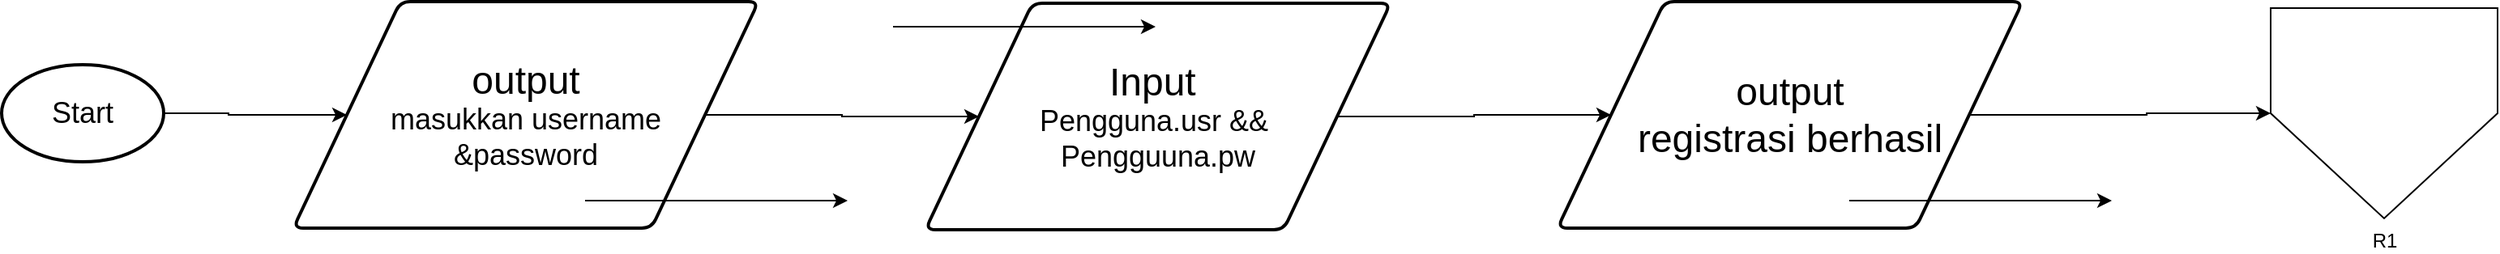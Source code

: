 <mxfile version="24.7.17" pages="8">
  <diagram id="S_eeqjQVhEUBGZh5OQpP" name="register">
    <mxGraphModel dx="2150" dy="1195" grid="1" gridSize="10" guides="1" tooltips="1" connect="1" arrows="1" fold="1" page="1" pageScale="1" pageWidth="850" pageHeight="1100" math="0" shadow="0">
      <root>
        <mxCell id="0" />
        <mxCell id="1" parent="0" />
        <mxCell id="U0N8JdJp5fVZQ48i8LtU-4" style="edgeStyle=orthogonalEdgeStyle;rounded=0;orthogonalLoop=1;jettySize=auto;html=1;exitX=1;exitY=0.5;exitDx=0;exitDy=0;exitPerimeter=0;entryX=0;entryY=0.5;entryDx=0;entryDy=0;" parent="1" source="kXSc95PkOBAA7xl_mvKd-1" target="U0N8JdJp5fVZQ48i8LtU-1" edge="1">
          <mxGeometry relative="1" as="geometry" />
        </mxCell>
        <mxCell id="kXSc95PkOBAA7xl_mvKd-1" value="&lt;font style=&quot;font-size: 18px;&quot;&gt;Start&lt;/font&gt;" style="strokeWidth=2;html=1;shape=mxgraph.flowchart.start_1;whiteSpace=wrap;" parent="1" vertex="1">
          <mxGeometry x="80" y="419" width="100" height="60" as="geometry" />
        </mxCell>
        <mxCell id="eGZsC5xMXP7g0uXH925A-7" style="edgeStyle=orthogonalEdgeStyle;rounded=0;orthogonalLoop=1;jettySize=auto;html=1;exitX=1;exitY=0.5;exitDx=0;exitDy=0;entryX=0;entryY=0.5;entryDx=0;entryDy=0;" parent="1" source="U0N8JdJp5fVZQ48i8LtU-1" target="eGZsC5xMXP7g0uXH925A-4" edge="1">
          <mxGeometry relative="1" as="geometry" />
        </mxCell>
        <mxCell id="U0N8JdJp5fVZQ48i8LtU-1" value="&lt;font style=&quot;font-size: 24px;&quot;&gt;output&lt;/font&gt;&lt;div&gt;&lt;font style=&quot;font-size: 18px;&quot;&gt;masukkan username&lt;/font&gt;&lt;/div&gt;&lt;div&gt;&lt;font style=&quot;font-size: 18px;&quot;&gt;&amp;amp;password&lt;/font&gt;&lt;/div&gt;" style="shape=parallelogram;html=1;strokeWidth=2;perimeter=parallelogramPerimeter;whiteSpace=wrap;rounded=1;arcSize=12;size=0.23;" parent="1" vertex="1">
          <mxGeometry x="260" y="380" width="287" height="140" as="geometry" />
        </mxCell>
        <mxCell id="U0N8JdJp5fVZQ48i8LtU-2" value="" style="endArrow=classic;html=1;rounded=0;" parent="1" edge="1">
          <mxGeometry width="50" height="50" relative="1" as="geometry">
            <mxPoint x="440" y="503" as="sourcePoint" />
            <mxPoint x="602" y="503" as="targetPoint" />
          </mxGeometry>
        </mxCell>
        <mxCell id="eGZsC5xMXP7g0uXH925A-10" style="edgeStyle=orthogonalEdgeStyle;rounded=0;orthogonalLoop=1;jettySize=auto;html=1;exitX=1;exitY=0.5;exitDx=0;exitDy=0;entryX=0;entryY=0.5;entryDx=0;entryDy=0;" parent="1" source="eGZsC5xMXP7g0uXH925A-4" target="eGZsC5xMXP7g0uXH925A-8" edge="1">
          <mxGeometry relative="1" as="geometry" />
        </mxCell>
        <mxCell id="eGZsC5xMXP7g0uXH925A-4" value="&lt;font style=&quot;font-size: 24px;&quot;&gt;Input&amp;nbsp;&lt;/font&gt;&lt;div&gt;&lt;font style=&quot;font-size: 18px;&quot;&gt;Pengguna.usr &amp;amp;&amp;amp;&amp;nbsp;&lt;/font&gt;&lt;/div&gt;&lt;div&gt;&lt;font style=&quot;font-size: 18px;&quot;&gt;Pengguuna.pw&lt;/font&gt;&lt;/div&gt;" style="shape=parallelogram;html=1;strokeWidth=2;perimeter=parallelogramPerimeter;whiteSpace=wrap;rounded=1;arcSize=12;size=0.23;" parent="1" vertex="1">
          <mxGeometry x="650" y="381" width="287" height="140" as="geometry" />
        </mxCell>
        <mxCell id="eGZsC5xMXP7g0uXH925A-5" value="" style="endArrow=classic;html=1;rounded=0;" parent="1" edge="1">
          <mxGeometry width="50" height="50" relative="1" as="geometry">
            <mxPoint x="630" y="395.5" as="sourcePoint" />
            <mxPoint x="792" y="395.5" as="targetPoint" />
          </mxGeometry>
        </mxCell>
        <mxCell id="eGZsC5xMXP7g0uXH925A-12" style="edgeStyle=orthogonalEdgeStyle;rounded=0;orthogonalLoop=1;jettySize=auto;html=1;exitX=1;exitY=0.5;exitDx=0;exitDy=0;entryX=0;entryY=0.5;entryDx=0;entryDy=0;" parent="1" source="eGZsC5xMXP7g0uXH925A-8" target="eGZsC5xMXP7g0uXH925A-11" edge="1">
          <mxGeometry relative="1" as="geometry" />
        </mxCell>
        <mxCell id="eGZsC5xMXP7g0uXH925A-8" value="&lt;font style=&quot;font-size: 24px;&quot;&gt;output&lt;/font&gt;&lt;div&gt;&lt;font style=&quot;font-size: 24px;&quot;&gt;registrasi berhasil&lt;/font&gt;&lt;/div&gt;" style="shape=parallelogram;html=1;strokeWidth=2;perimeter=parallelogramPerimeter;whiteSpace=wrap;rounded=1;arcSize=12;size=0.23;" parent="1" vertex="1">
          <mxGeometry x="1040" y="380" width="287" height="140" as="geometry" />
        </mxCell>
        <mxCell id="eGZsC5xMXP7g0uXH925A-9" value="" style="endArrow=classic;html=1;rounded=0;" parent="1" edge="1">
          <mxGeometry width="50" height="50" relative="1" as="geometry">
            <mxPoint x="1220" y="503" as="sourcePoint" />
            <mxPoint x="1382" y="503" as="targetPoint" />
          </mxGeometry>
        </mxCell>
        <mxCell id="eGZsC5xMXP7g0uXH925A-11" value="R1" style="verticalLabelPosition=bottom;verticalAlign=top;html=1;shape=offPageConnector;rounded=0;size=0.5;" parent="1" vertex="1">
          <mxGeometry x="1480" y="384" width="140" height="130" as="geometry" />
        </mxCell>
      </root>
    </mxGraphModel>
  </diagram>
  <diagram id="C5RBs43oDa-KdzZeNtuy" name="Login">
    <mxGraphModel dx="6285" dy="1195" grid="1" gridSize="10" guides="1" tooltips="1" connect="1" arrows="1" fold="1" page="1" pageScale="1" pageWidth="827" pageHeight="1169" math="0" shadow="0">
      <root>
        <mxCell id="WIyWlLk6GJQsqaUBKTNV-0" />
        <mxCell id="WIyWlLk6GJQsqaUBKTNV-1" parent="WIyWlLk6GJQsqaUBKTNV-0" />
        <mxCell id="ABVKABCqyXAfzfn8uoG_-2" style="edgeStyle=orthogonalEdgeStyle;rounded=0;orthogonalLoop=1;jettySize=auto;html=1;exitX=0.5;exitY=1;exitDx=0;exitDy=0;exitPerimeter=0;entryX=0.5;entryY=0;entryDx=0;entryDy=0;" parent="WIyWlLk6GJQsqaUBKTNV-1" source="ABVKABCqyXAfzfn8uoG_-0" target="ABVKABCqyXAfzfn8uoG_-1" edge="1">
          <mxGeometry relative="1" as="geometry" />
        </mxCell>
        <mxCell id="ABVKABCqyXAfzfn8uoG_-0" value="Start" style="strokeWidth=2;html=1;shape=mxgraph.flowchart.start_1;whiteSpace=wrap;" parent="WIyWlLk6GJQsqaUBKTNV-1" vertex="1">
          <mxGeometry x="85" y="10" width="120" height="90" as="geometry" />
        </mxCell>
        <mxCell id="ABVKABCqyXAfzfn8uoG_-7" style="edgeStyle=orthogonalEdgeStyle;rounded=0;orthogonalLoop=1;jettySize=auto;html=1;exitX=0.5;exitY=1;exitDx=0;exitDy=0;entryX=0.5;entryY=0;entryDx=0;entryDy=0;" parent="WIyWlLk6GJQsqaUBKTNV-1" source="ABVKABCqyXAfzfn8uoG_-1" target="ABVKABCqyXAfzfn8uoG_-6" edge="1">
          <mxGeometry relative="1" as="geometry" />
        </mxCell>
        <mxCell id="ABVKABCqyXAfzfn8uoG_-1" value="username=&quot;Ahnaf&lt;div&gt;Password=&quot;035&quot;&lt;/div&gt;" style="rounded=1;whiteSpace=wrap;html=1;absoluteArcSize=1;arcSize=14;strokeWidth=2;" parent="WIyWlLk6GJQsqaUBKTNV-1" vertex="1">
          <mxGeometry x="30" y="190" width="230" height="120" as="geometry" />
        </mxCell>
        <mxCell id="ABVKABCqyXAfzfn8uoG_-9" style="edgeStyle=orthogonalEdgeStyle;rounded=0;orthogonalLoop=1;jettySize=auto;html=1;exitX=0.5;exitY=1;exitDx=0;exitDy=0;entryX=0.5;entryY=0;entryDx=0;entryDy=0;" parent="WIyWlLk6GJQsqaUBKTNV-1" source="ABVKABCqyXAfzfn8uoG_-6" target="ABVKABCqyXAfzfn8uoG_-8" edge="1">
          <mxGeometry relative="1" as="geometry" />
        </mxCell>
        <mxCell id="ABVKABCqyXAfzfn8uoG_-6" value="while percobaan&amp;lt;3" style="rounded=1;whiteSpace=wrap;html=1;absoluteArcSize=1;arcSize=14;strokeWidth=2;" parent="WIyWlLk6GJQsqaUBKTNV-1" vertex="1">
          <mxGeometry x="30" y="420" width="230" height="120" as="geometry" />
        </mxCell>
        <mxCell id="ABVKABCqyXAfzfn8uoG_-10" style="edgeStyle=orthogonalEdgeStyle;rounded=0;orthogonalLoop=1;jettySize=auto;html=1;exitX=0.5;exitY=1;exitDx=0;exitDy=0;" parent="WIyWlLk6GJQsqaUBKTNV-1" source="ABVKABCqyXAfzfn8uoG_-8" target="ABVKABCqyXAfzfn8uoG_-11" edge="1">
          <mxGeometry relative="1" as="geometry">
            <mxPoint x="110" y="480" as="targetPoint" />
          </mxGeometry>
        </mxCell>
        <mxCell id="ABVKABCqyXAfzfn8uoG_-8" value="percobaan =0" style="rounded=1;whiteSpace=wrap;html=1;absoluteArcSize=1;arcSize=14;strokeWidth=2;" parent="WIyWlLk6GJQsqaUBKTNV-1" vertex="1">
          <mxGeometry x="30" y="660" width="230" height="125" as="geometry" />
        </mxCell>
        <mxCell id="ABVKABCqyXAfzfn8uoG_-11" value="" style="verticalLabelPosition=bottom;verticalAlign=top;html=1;shape=mxgraph.flowchart.on-page_reference;" parent="WIyWlLk6GJQsqaUBKTNV-1" vertex="1">
          <mxGeometry x="85" y="910" width="120" height="110" as="geometry" />
        </mxCell>
        <mxCell id="ABVKABCqyXAfzfn8uoG_-14" style="edgeStyle=orthogonalEdgeStyle;rounded=0;orthogonalLoop=1;jettySize=auto;html=1;exitX=0.5;exitY=1;exitDx=0;exitDy=0;exitPerimeter=0;" parent="WIyWlLk6GJQsqaUBKTNV-1" source="ABVKABCqyXAfzfn8uoG_-12" target="ABVKABCqyXAfzfn8uoG_-13" edge="1">
          <mxGeometry relative="1" as="geometry" />
        </mxCell>
        <mxCell id="ABVKABCqyXAfzfn8uoG_-12" value="" style="verticalLabelPosition=bottom;verticalAlign=top;html=1;shape=mxgraph.flowchart.on-page_reference;" parent="WIyWlLk6GJQsqaUBKTNV-1" vertex="1">
          <mxGeometry x="460" y="30" width="100" height="90" as="geometry" />
        </mxCell>
        <mxCell id="ABVKABCqyXAfzfn8uoG_-24" style="edgeStyle=orthogonalEdgeStyle;rounded=0;orthogonalLoop=1;jettySize=auto;html=1;exitX=0.5;exitY=1;exitDx=0;exitDy=0;entryX=0.5;entryY=0;entryDx=0;entryDy=0;" parent="WIyWlLk6GJQsqaUBKTNV-1" source="ABVKABCqyXAfzfn8uoG_-13" target="ABVKABCqyXAfzfn8uoG_-16" edge="1">
          <mxGeometry relative="1" as="geometry" />
        </mxCell>
        <mxCell id="ABVKABCqyXAfzfn8uoG_-13" value="cout&amp;lt;&amp;lt;&lt;div&gt;&quot;Masukkan username&#39;&quot;&lt;/div&gt;&lt;div&gt;&amp;lt;&amp;lt;&lt;/div&gt;&lt;div&gt;&quot;masukkan password&quot;&lt;/div&gt;" style="shape=parallelogram;html=1;strokeWidth=2;perimeter=parallelogramPerimeter;whiteSpace=wrap;rounded=1;arcSize=12;size=0.23;" parent="WIyWlLk6GJQsqaUBKTNV-1" vertex="1">
          <mxGeometry x="380" y="210" width="260" height="100" as="geometry" />
        </mxCell>
        <mxCell id="ABVKABCqyXAfzfn8uoG_-15" value="" style="endArrow=classic;html=1;rounded=0;exitX=0.75;exitY=1;exitDx=0;exitDy=0;" parent="WIyWlLk6GJQsqaUBKTNV-1" source="ABVKABCqyXAfzfn8uoG_-13" edge="1">
          <mxGeometry width="50" height="50" relative="1" as="geometry">
            <mxPoint x="460" y="220" as="sourcePoint" />
            <mxPoint x="650" y="310" as="targetPoint" />
            <Array as="points">
              <mxPoint x="620" y="310" />
            </Array>
          </mxGeometry>
        </mxCell>
        <mxCell id="ABVKABCqyXAfzfn8uoG_-16" value="Input&lt;div&gt;username&amp;amp;password&lt;/div&gt;" style="shape=parallelogram;html=1;strokeWidth=2;perimeter=parallelogramPerimeter;whiteSpace=wrap;rounded=1;arcSize=12;size=0.23;" parent="WIyWlLk6GJQsqaUBKTNV-1" vertex="1">
          <mxGeometry x="380" y="400" width="260" height="120" as="geometry" />
        </mxCell>
        <mxCell id="ABVKABCqyXAfzfn8uoG_-18" value="" style="endArrow=classic;html=1;rounded=0;exitX=0.75;exitY=1;exitDx=0;exitDy=0;" parent="WIyWlLk6GJQsqaUBKTNV-1" edge="1">
          <mxGeometry width="50" height="50" relative="1" as="geometry">
            <mxPoint x="370" y="410" as="sourcePoint" />
            <mxPoint x="430" y="410" as="targetPoint" />
            <Array as="points">
              <mxPoint x="420" y="410" />
            </Array>
          </mxGeometry>
        </mxCell>
        <mxCell id="ABVKABCqyXAfzfn8uoG_-21" value="Username=&quot;Ahnaf&quot;&lt;div&gt;&amp;amp;&amp;amp;&lt;br&gt;&lt;div&gt;Password=&quot;035&quot;?&lt;/div&gt;&lt;/div&gt;" style="strokeWidth=2;html=1;shape=mxgraph.flowchart.decision;whiteSpace=wrap;" parent="WIyWlLk6GJQsqaUBKTNV-1" vertex="1">
          <mxGeometry x="420" y="630" width="180" height="160" as="geometry" />
        </mxCell>
        <mxCell id="ABVKABCqyXAfzfn8uoG_-22" style="edgeStyle=orthogonalEdgeStyle;rounded=0;orthogonalLoop=1;jettySize=auto;html=1;exitX=0.5;exitY=1;exitDx=0;exitDy=0;entryX=0.5;entryY=0;entryDx=0;entryDy=0;entryPerimeter=0;" parent="WIyWlLk6GJQsqaUBKTNV-1" source="ABVKABCqyXAfzfn8uoG_-16" target="ABVKABCqyXAfzfn8uoG_-21" edge="1">
          <mxGeometry relative="1" as="geometry" />
        </mxCell>
        <mxCell id="ABVKABCqyXAfzfn8uoG_-23" value="&lt;div&gt;Output&lt;/div&gt;&lt;div&gt;&quot;Gagal login username atau password salah, percobaan ke-&quot;&lt;/div&gt;&lt;div&gt;percobaan&quot; dari 3&quot;&lt;/div&gt;" style="shape=parallelogram;html=1;strokeWidth=2;perimeter=parallelogramPerimeter;whiteSpace=wrap;rounded=1;arcSize=12;size=0.23;" parent="WIyWlLk6GJQsqaUBKTNV-1" vertex="1">
          <mxGeometry x="760" y="647.5" width="270" height="150" as="geometry" />
        </mxCell>
        <mxCell id="ABVKABCqyXAfzfn8uoG_-27" style="edgeStyle=orthogonalEdgeStyle;rounded=0;orthogonalLoop=1;jettySize=auto;html=1;exitX=1;exitY=0.5;exitDx=0;exitDy=0;entryX=0;entryY=0.5;entryDx=0;entryDy=0;" parent="WIyWlLk6GJQsqaUBKTNV-1" source="ABVKABCqyXAfzfn8uoG_-28" target="ABVKABCqyXAfzfn8uoG_-32" edge="1">
          <mxGeometry relative="1" as="geometry" />
        </mxCell>
        <mxCell id="ABVKABCqyXAfzfn8uoG_-28" value="&lt;font style=&quot;font-size: 24px;&quot;&gt;username=&lt;/font&gt;&lt;div&gt;&lt;font style=&quot;font-size: 24px;&quot;&gt;pengguna.usr&lt;/font&gt;&lt;/div&gt;&lt;div&gt;&lt;span style=&quot;font-size: 24px;&quot;&gt;&amp;amp;&amp;amp;&lt;br&gt;&lt;/span&gt;&lt;div&gt;&lt;font style=&quot;font-size: 24px;&quot;&gt;Password=&lt;/font&gt;&lt;/div&gt;&lt;div&gt;&lt;font style=&quot;font-size: 24px;&quot;&gt;pengguna.pw&lt;/font&gt;&lt;/div&gt;&lt;/div&gt;" style="rounded=1;whiteSpace=wrap;html=1;absoluteArcSize=1;arcSize=14;strokeWidth=2;" parent="WIyWlLk6GJQsqaUBKTNV-1" vertex="1">
          <mxGeometry x="-3763" y="1692.5" width="213" height="171" as="geometry" />
        </mxCell>
        <mxCell id="ABVKABCqyXAfzfn8uoG_-29" value="&lt;font style=&quot;font-size: 24px;&quot;&gt;output&lt;/font&gt;&lt;div&gt;&lt;font style=&quot;font-size: 18px;&quot;&gt;masukkan username&lt;/font&gt;&lt;/div&gt;&lt;div&gt;&lt;font style=&quot;font-size: 18px;&quot;&gt;&amp;amp;password&lt;/font&gt;&lt;/div&gt;" style="shape=parallelogram;html=1;strokeWidth=2;perimeter=parallelogramPerimeter;whiteSpace=wrap;rounded=1;arcSize=12;size=0.23;" parent="WIyWlLk6GJQsqaUBKTNV-1" vertex="1">
          <mxGeometry x="-2942" y="1709" width="287" height="140" as="geometry" />
        </mxCell>
        <mxCell id="ABVKABCqyXAfzfn8uoG_-30" value="" style="endArrow=classic;html=1;rounded=0;" parent="WIyWlLk6GJQsqaUBKTNV-1" edge="1">
          <mxGeometry width="50" height="50" relative="1" as="geometry">
            <mxPoint x="-2792" y="1829" as="sourcePoint" />
            <mxPoint x="-2630" y="1829" as="targetPoint" />
          </mxGeometry>
        </mxCell>
        <mxCell id="ABVKABCqyXAfzfn8uoG_-31" style="edgeStyle=orthogonalEdgeStyle;rounded=0;orthogonalLoop=1;jettySize=auto;html=1;exitX=1;exitY=0.5;exitDx=0;exitDy=0;entryX=0;entryY=0.5;entryDx=0;entryDy=0;" parent="WIyWlLk6GJQsqaUBKTNV-1" source="ABVKABCqyXAfzfn8uoG_-32" target="ABVKABCqyXAfzfn8uoG_-29" edge="1">
          <mxGeometry relative="1" as="geometry" />
        </mxCell>
        <mxCell id="ABVKABCqyXAfzfn8uoG_-32" value="&lt;font style=&quot;font-size: 24px;&quot;&gt;while percobaan&amp;lt;3&lt;/font&gt;" style="rounded=1;whiteSpace=wrap;html=1;absoluteArcSize=1;arcSize=14;strokeWidth=2;" parent="WIyWlLk6GJQsqaUBKTNV-1" vertex="1">
          <mxGeometry x="-3383" y="1713" width="270" height="130" as="geometry" />
        </mxCell>
        <mxCell id="ABVKABCqyXAfzfn8uoG_-33" value="" style="verticalLabelPosition=bottom;verticalAlign=top;html=1;shape=mxgraph.flowchart.on-page_reference;" parent="WIyWlLk6GJQsqaUBKTNV-1" vertex="1">
          <mxGeometry x="-2473" y="1714" width="140" height="132" as="geometry" />
        </mxCell>
        <mxCell id="ABVKABCqyXAfzfn8uoG_-34" style="edgeStyle=orthogonalEdgeStyle;rounded=0;orthogonalLoop=1;jettySize=auto;html=1;exitX=1;exitY=0.5;exitDx=0;exitDy=0;entryX=0;entryY=0.5;entryDx=0;entryDy=0;entryPerimeter=0;" parent="WIyWlLk6GJQsqaUBKTNV-1" source="ABVKABCqyXAfzfn8uoG_-29" target="ABVKABCqyXAfzfn8uoG_-33" edge="1">
          <mxGeometry relative="1" as="geometry" />
        </mxCell>
        <mxCell id="ABVKABCqyXAfzfn8uoG_-35" value="&lt;font style=&quot;font-size: 24px;&quot;&gt;Input&amp;nbsp;&lt;/font&gt;&lt;div&gt;&lt;font style=&quot;font-size: 18px;&quot;&gt;Username &amp;amp; Password&lt;/font&gt;&lt;/div&gt;" style="shape=parallelogram;html=1;strokeWidth=2;perimeter=parallelogramPerimeter;whiteSpace=wrap;rounded=1;arcSize=12;size=0.23;" parent="WIyWlLk6GJQsqaUBKTNV-1" vertex="1">
          <mxGeometry x="-3790" y="1240" width="287" height="140" as="geometry" />
        </mxCell>
        <mxCell id="ABVKABCqyXAfzfn8uoG_-36" value="" style="endArrow=classic;html=1;rounded=0;" parent="WIyWlLk6GJQsqaUBKTNV-1" edge="1">
          <mxGeometry width="50" height="50" relative="1" as="geometry">
            <mxPoint x="-3810" y="1254.5" as="sourcePoint" />
            <mxPoint x="-3648" y="1254.5" as="targetPoint" />
          </mxGeometry>
        </mxCell>
        <mxCell id="ABVKABCqyXAfzfn8uoG_-37" style="edgeStyle=orthogonalEdgeStyle;rounded=0;orthogonalLoop=1;jettySize=auto;html=1;exitX=0.5;exitY=0;exitDx=0;exitDy=0;exitPerimeter=0;entryX=0.5;entryY=1;entryDx=0;entryDy=0;" parent="WIyWlLk6GJQsqaUBKTNV-1" source="ABVKABCqyXAfzfn8uoG_-41" target="ABVKABCqyXAfzfn8uoG_-43" edge="1">
          <mxGeometry relative="1" as="geometry" />
        </mxCell>
        <mxCell id="ABVKABCqyXAfzfn8uoG_-38" value="Tidak" style="edgeLabel;html=1;align=center;verticalAlign=middle;resizable=0;points=[];" parent="ABVKABCqyXAfzfn8uoG_-37" vertex="1" connectable="0">
          <mxGeometry x="-0.042" relative="1" as="geometry">
            <mxPoint x="-1" y="20" as="offset" />
          </mxGeometry>
        </mxCell>
        <mxCell id="ABVKABCqyXAfzfn8uoG_-39" style="edgeStyle=orthogonalEdgeStyle;rounded=0;orthogonalLoop=1;jettySize=auto;html=1;exitX=1;exitY=0.5;exitDx=0;exitDy=0;exitPerimeter=0;" parent="WIyWlLk6GJQsqaUBKTNV-1" source="ABVKABCqyXAfzfn8uoG_-41" target="ABVKABCqyXAfzfn8uoG_-45" edge="1">
          <mxGeometry relative="1" as="geometry" />
        </mxCell>
        <mxCell id="ABVKABCqyXAfzfn8uoG_-40" value="Ya" style="edgeLabel;html=1;align=center;verticalAlign=middle;resizable=0;points=[];" parent="ABVKABCqyXAfzfn8uoG_-39" vertex="1" connectable="0">
          <mxGeometry x="0.186" y="-1" relative="1" as="geometry">
            <mxPoint x="-1" as="offset" />
          </mxGeometry>
        </mxCell>
        <mxCell id="ABVKABCqyXAfzfn8uoG_-41" value="&lt;font style=&quot;font-size: 24px;&quot;&gt;username=&lt;/font&gt;&lt;div&gt;&lt;font style=&quot;font-size: 24px;&quot;&gt;pengguna.usr&lt;/font&gt;&lt;/div&gt;&lt;div&gt;&lt;span style=&quot;font-size: 24px;&quot;&gt;&amp;amp;&amp;amp;&lt;br&gt;&lt;/span&gt;&lt;div&gt;&lt;font style=&quot;font-size: 24px;&quot;&gt;Password=&lt;/font&gt;&lt;/div&gt;&lt;div&gt;&lt;font style=&quot;font-size: 24px;&quot;&gt;pengguna.pw&lt;/font&gt;&lt;/div&gt;&lt;/div&gt;" style="strokeWidth=2;html=1;shape=mxgraph.flowchart.decision;whiteSpace=wrap;" parent="WIyWlLk6GJQsqaUBKTNV-1" vertex="1">
          <mxGeometry x="-3047" y="1207.25" width="281" height="255.5" as="geometry" />
        </mxCell>
        <mxCell id="ZMfiYNVIuhQV8O737ivc-1" style="edgeStyle=orthogonalEdgeStyle;rounded=0;orthogonalLoop=1;jettySize=auto;html=1;exitX=0;exitY=0.5;exitDx=0;exitDy=0;" parent="WIyWlLk6GJQsqaUBKTNV-1" target="ZMfiYNVIuhQV8O737ivc-0" edge="1">
          <mxGeometry relative="1" as="geometry">
            <mxPoint x="-3061.677" y="951" as="sourcePoint" />
          </mxGeometry>
        </mxCell>
        <mxCell id="ABVKABCqyXAfzfn8uoG_-43" value="&lt;div&gt;&lt;font style=&quot;font-size: 24px;&quot;&gt;Output&lt;/font&gt;&lt;/div&gt;&lt;div&gt;&lt;font style=&quot;&quot;&gt;&lt;span style=&quot;font-size: 24px;&quot;&gt;&quot;&lt;/span&gt;&lt;font style=&quot;font-size: 18px;&quot;&gt;Gagal login,&lt;/font&gt;&lt;/font&gt;&lt;/div&gt;&lt;div&gt;&lt;font style=&quot;&quot;&gt;&lt;font style=&quot;font-size: 18px;&quot;&gt;&amp;nbsp;username atau password salah,&amp;nbsp;&lt;/font&gt;&lt;/font&gt;&lt;/div&gt;&lt;div&gt;&lt;font style=&quot;&quot;&gt;&lt;font style=&quot;font-size: 18px;&quot;&gt;percobaan ke-&quot;&lt;/font&gt;&lt;/font&gt;&lt;/div&gt;&lt;div&gt;&lt;font size=&quot;3&quot;&gt;percobaan&quot; dari 3&quot;&lt;/font&gt;&lt;/div&gt;" style="shape=parallelogram;html=1;strokeWidth=2;perimeter=parallelogramPerimeter;whiteSpace=wrap;rounded=1;arcSize=12;size=0.23;" parent="WIyWlLk6GJQsqaUBKTNV-1" vertex="1">
          <mxGeometry x="-3113" y="860" width="413" height="151" as="geometry" />
        </mxCell>
        <mxCell id="ABVKABCqyXAfzfn8uoG_-44" style="edgeStyle=orthogonalEdgeStyle;rounded=0;orthogonalLoop=1;jettySize=auto;html=1;exitX=1;exitY=0.5;exitDx=0;exitDy=0;entryX=0;entryY=0.5;entryDx=0;entryDy=0;" parent="WIyWlLk6GJQsqaUBKTNV-1" source="ABVKABCqyXAfzfn8uoG_-45" target="ABVKABCqyXAfzfn8uoG_-57" edge="1">
          <mxGeometry relative="1" as="geometry" />
        </mxCell>
        <mxCell id="ABVKABCqyXAfzfn8uoG_-45" value="&lt;div&gt;&lt;font style=&quot;font-size: 24px;&quot;&gt;Output&lt;/font&gt;&lt;/div&gt;&lt;div&gt;&lt;font style=&quot;font-size: 24px;&quot;&gt;&quot;Login Berhasil&quot;&lt;/font&gt;&lt;/div&gt;" style="shape=parallelogram;html=1;strokeWidth=2;perimeter=parallelogramPerimeter;whiteSpace=wrap;rounded=1;arcSize=12;size=0.23;" parent="WIyWlLk6GJQsqaUBKTNV-1" vertex="1">
          <mxGeometry x="-2643" y="1260" width="291.5" height="150" as="geometry" />
        </mxCell>
        <mxCell id="ABVKABCqyXAfzfn8uoG_-46" value="" style="endArrow=classic;html=1;rounded=0;" parent="WIyWlLk6GJQsqaUBKTNV-1" edge="1">
          <mxGeometry width="50" height="50" relative="1" as="geometry">
            <mxPoint x="-2830" y="996" as="sourcePoint" />
            <mxPoint x="-2668" y="996" as="targetPoint" />
          </mxGeometry>
        </mxCell>
        <mxCell id="ABVKABCqyXAfzfn8uoG_-47" value="" style="endArrow=classic;html=1;rounded=0;" parent="WIyWlLk6GJQsqaUBKTNV-1" edge="1">
          <mxGeometry width="50" height="50" relative="1" as="geometry">
            <mxPoint x="-2473" y="1390" as="sourcePoint" />
            <mxPoint x="-2311" y="1390" as="targetPoint" />
          </mxGeometry>
        </mxCell>
        <mxCell id="ABVKABCqyXAfzfn8uoG_-48" style="edgeStyle=orthogonalEdgeStyle;rounded=0;orthogonalLoop=1;jettySize=auto;html=1;exitX=1;exitY=0.75;exitDx=0;exitDy=0;entryX=0;entryY=0.5;entryDx=0;entryDy=0;entryPerimeter=0;" parent="WIyWlLk6GJQsqaUBKTNV-1" source="ABVKABCqyXAfzfn8uoG_-35" target="ABVKABCqyXAfzfn8uoG_-41" edge="1">
          <mxGeometry relative="1" as="geometry" />
        </mxCell>
        <mxCell id="ABVKABCqyXAfzfn8uoG_-50" style="edgeStyle=orthogonalEdgeStyle;rounded=0;orthogonalLoop=1;jettySize=auto;html=1;exitX=0.5;exitY=1;exitDx=0;exitDy=0;exitPerimeter=0;entryX=0.5;entryY=0;entryDx=0;entryDy=0;" parent="WIyWlLk6GJQsqaUBKTNV-1" source="ABVKABCqyXAfzfn8uoG_-53" target="ABVKABCqyXAfzfn8uoG_-35" edge="1">
          <mxGeometry relative="1" as="geometry" />
        </mxCell>
        <mxCell id="ABVKABCqyXAfzfn8uoG_-51" value="Tidak" style="edgeLabel;html=1;align=center;verticalAlign=middle;resizable=0;points=[];" parent="ABVKABCqyXAfzfn8uoG_-50" vertex="1" connectable="0">
          <mxGeometry x="-0.043" y="3" relative="1" as="geometry">
            <mxPoint as="offset" />
          </mxGeometry>
        </mxCell>
        <mxCell id="ABVKABCqyXAfzfn8uoG_-65" style="edgeStyle=orthogonalEdgeStyle;rounded=0;orthogonalLoop=1;jettySize=auto;html=1;exitX=0.5;exitY=0;exitDx=0;exitDy=0;exitPerimeter=0;entryX=0.5;entryY=1;entryDx=0;entryDy=0;" parent="WIyWlLk6GJQsqaUBKTNV-1" source="ABVKABCqyXAfzfn8uoG_-53" target="ABVKABCqyXAfzfn8uoG_-64" edge="1">
          <mxGeometry relative="1" as="geometry" />
        </mxCell>
        <mxCell id="ZMfiYNVIuhQV8O737ivc-3" value="Ya" style="edgeLabel;html=1;align=center;verticalAlign=middle;resizable=0;points=[];" parent="ABVKABCqyXAfzfn8uoG_-65" vertex="1" connectable="0">
          <mxGeometry x="-0.043" y="4" relative="1" as="geometry">
            <mxPoint as="offset" />
          </mxGeometry>
        </mxCell>
        <mxCell id="ABVKABCqyXAfzfn8uoG_-53" value="&lt;font style=&quot;font-size: 24px;&quot;&gt;percobaan =3&lt;/font&gt;" style="strokeWidth=2;html=1;shape=mxgraph.flowchart.decision;whiteSpace=wrap;" parent="WIyWlLk6GJQsqaUBKTNV-1" vertex="1">
          <mxGeometry x="-3748" y="847" width="203" height="210" as="geometry" />
        </mxCell>
        <mxCell id="ABVKABCqyXAfzfn8uoG_-57" value="A1" style="verticalLabelPosition=bottom;verticalAlign=top;html=1;shape=offPageConnector;rounded=0;size=0.5;" parent="WIyWlLk6GJQsqaUBKTNV-1" vertex="1">
          <mxGeometry x="-2135" y="1249" width="190" height="170" as="geometry" />
        </mxCell>
        <mxCell id="ABVKABCqyXAfzfn8uoG_-63" style="edgeStyle=orthogonalEdgeStyle;rounded=0;orthogonalLoop=1;jettySize=auto;html=1;exitX=1;exitY=0.5;exitDx=0;exitDy=0;exitPerimeter=0;entryX=0;entryY=0.5;entryDx=0;entryDy=0;" parent="WIyWlLk6GJQsqaUBKTNV-1" source="ABVKABCqyXAfzfn8uoG_-61" target="ABVKABCqyXAfzfn8uoG_-35" edge="1">
          <mxGeometry relative="1" as="geometry" />
        </mxCell>
        <mxCell id="ABVKABCqyXAfzfn8uoG_-61" value="" style="strokeWidth=2;html=1;shape=mxgraph.flowchart.start_2;whiteSpace=wrap;" parent="WIyWlLk6GJQsqaUBKTNV-1" vertex="1">
          <mxGeometry x="-4070" y="1239" width="150" height="142" as="geometry" />
        </mxCell>
        <mxCell id="ABVKABCqyXAfzfn8uoG_-64" value="&lt;font style=&quot;font-size: 24px;&quot;&gt;B2&lt;/font&gt;" style="verticalLabelPosition=bottom;verticalAlign=top;html=1;shape=offPageConnector;rounded=0;size=0.5;" parent="WIyWlLk6GJQsqaUBKTNV-1" vertex="1">
          <mxGeometry x="-3740" y="479" width="190" height="170" as="geometry" />
        </mxCell>
        <mxCell id="ZMfiYNVIuhQV8O737ivc-0" value="&lt;font style=&quot;font-size: 24px;&quot;&gt;Percobaan++&lt;/font&gt;" style="rounded=1;whiteSpace=wrap;html=1;absoluteArcSize=1;arcSize=14;strokeWidth=2;" parent="WIyWlLk6GJQsqaUBKTNV-1" vertex="1">
          <mxGeometry x="-3424" y="906" width="190" height="90" as="geometry" />
        </mxCell>
        <mxCell id="ZMfiYNVIuhQV8O737ivc-2" style="edgeStyle=orthogonalEdgeStyle;rounded=0;orthogonalLoop=1;jettySize=auto;html=1;exitX=0;exitY=0.5;exitDx=0;exitDy=0;entryX=1;entryY=0.5;entryDx=0;entryDy=0;entryPerimeter=0;" parent="WIyWlLk6GJQsqaUBKTNV-1" source="ZMfiYNVIuhQV8O737ivc-0" target="ABVKABCqyXAfzfn8uoG_-53" edge="1">
          <mxGeometry relative="1" as="geometry" />
        </mxCell>
        <mxCell id="D5H8nEcPNE6DphpkBnLw-1" style="edgeStyle=orthogonalEdgeStyle;rounded=0;orthogonalLoop=1;jettySize=auto;html=1;exitX=1;exitY=0.5;exitDx=0;exitDy=0;entryX=0;entryY=0.5;entryDx=0;entryDy=0;" edge="1" parent="WIyWlLk6GJQsqaUBKTNV-1" source="D5H8nEcPNE6DphpkBnLw-0" target="ABVKABCqyXAfzfn8uoG_-28">
          <mxGeometry relative="1" as="geometry" />
        </mxCell>
        <mxCell id="D5H8nEcPNE6DphpkBnLw-0" value="R1" style="verticalLabelPosition=bottom;verticalAlign=top;html=1;shape=offPageConnector;rounded=0;size=0.5;" vertex="1" parent="WIyWlLk6GJQsqaUBKTNV-1">
          <mxGeometry x="-4120" y="1708" width="190" height="140" as="geometry" />
        </mxCell>
      </root>
    </mxGraphModel>
  </diagram>
  <diagram id="aWi3zeFCgEHwb--NhlUO" name="A1-A2">
    <mxGraphModel dx="3195" dy="204" grid="1" gridSize="10" guides="1" tooltips="1" connect="1" arrows="1" fold="1" page="1" pageScale="1" pageWidth="850" pageHeight="1100" math="0" shadow="0">
      <root>
        <mxCell id="0" />
        <mxCell id="1" parent="0" />
        <mxCell id="LEY4rxzhP1P3rRAMe_Mm-1" style="edgeStyle=orthogonalEdgeStyle;rounded=0;orthogonalLoop=1;jettySize=auto;html=1;exitX=1;exitY=0.5;exitDx=0;exitDy=0;entryX=0;entryY=0.5;entryDx=0;entryDy=0;" parent="1" source="LEY4rxzhP1P3rRAMe_Mm-2" target="LEY4rxzhP1P3rRAMe_Mm-4" edge="1">
          <mxGeometry relative="1" as="geometry" />
        </mxCell>
        <mxCell id="LEY4rxzhP1P3rRAMe_Mm-2" value="&lt;div&gt;&lt;p style=&quot;&quot; dir=&quot;ltr&quot; class=&quot;selectable-text copyable-text x15bjb6t x1n2onr6&quot;&gt;&lt;span style=&quot;white-space-collapse: preserve;&quot; class=&quot;selectable-text copyable-text false&quot;&gt;&lt;font style=&quot;font-size: 18px;&quot;&gt;Output&lt;/font&gt;&lt;/span&gt;&lt;/p&gt;&lt;p style=&quot;&quot; dir=&quot;ltr&quot; class=&quot;selectable-text copyable-text x15bjb6t x1n2onr6&quot;&gt;&lt;span style=&quot;white-space-collapse: preserve;&quot; class=&quot;selectable-text copyable-text false&quot;&gt;&lt;font style=&quot;font-size: 18px;&quot;&gt;&quot;=== Manajemen Koleksi Barang Antik ===&quot;;&lt;/font&gt;&lt;/span&gt;&lt;/p&gt;&lt;p style=&quot;&quot; dir=&quot;ltr&quot; class=&quot;selectable-text copyable-text x15bjb6t x1n2onr6&quot;&gt;&lt;span style=&quot;white-space-collapse: preserve;&quot; class=&quot;selectable-text copyable-text false&quot;&gt;&lt;font style=&quot;font-size: 18px;&quot;&gt;         &quot;1. Tambah Koleksi&quot;&lt;/font&gt;&lt;/span&gt;&lt;/p&gt;&lt;p style=&quot;&quot; dir=&quot;ltr&quot; class=&quot;selectable-text copyable-text x15bjb6t x1n2onr6&quot;&gt;&lt;span style=&quot;white-space-collapse: preserve;&quot; class=&quot;selectable-text copyable-text false&quot;&gt;&lt;font style=&quot;font-size: 18px;&quot;&gt;         &quot;2. Lihat Koleksi&quot;&lt;/font&gt;&lt;/span&gt;&lt;/p&gt;&lt;p style=&quot;&quot; dir=&quot;ltr&quot; class=&quot;selectable-text copyable-text x15bjb6t x1n2onr6&quot;&gt;&lt;span style=&quot;white-space-collapse: preserve;&quot; class=&quot;selectable-text copyable-text false&quot;&gt;&lt;font size=&quot;3&quot; style=&quot;&quot;&gt;         &quot;3. Perbarui Koleksi&quot;&lt;/font&gt;&lt;/span&gt;&lt;/p&gt;&lt;p style=&quot;&quot; dir=&quot;ltr&quot; class=&quot;selectable-text copyable-text x15bjb6t x1n2onr6&quot;&gt;&lt;span style=&quot;white-space-collapse: preserve;&quot; class=&quot;selectable-text copyable-text false&quot;&gt;&lt;font size=&quot;3&quot;&gt;      &quot;4. Hapus Koleksi&quot;&lt;/font&gt;&lt;/span&gt;&lt;/p&gt;&lt;p style=&quot;&quot; dir=&quot;ltr&quot; class=&quot;selectable-text copyable-text x15bjb6t x1n2onr6&quot;&gt;&lt;span style=&quot;white-space-collapse: preserve;&quot; class=&quot;selectable-text copyable-text false&quot;&gt;&lt;font size=&quot;3&quot;&gt;        &quot;5. Keluar&quot;&lt;/font&gt;&lt;/span&gt;&lt;/p&gt;&lt;p style=&quot;&quot; dir=&quot;ltr&quot; class=&quot;selectable-text copyable-text x15bjb6t x1n2onr6&quot;&gt;&lt;span style=&quot;white-space-collapse: preserve;&quot; class=&quot;selectable-text copyable-text false&quot;&gt;&lt;font size=&quot;3&quot;&gt;masukkan nomor menu&lt;/font&gt;&lt;/span&gt;&lt;/p&gt;&lt;/div&gt;" style="shape=parallelogram;html=1;strokeWidth=2;perimeter=parallelogramPerimeter;whiteSpace=wrap;rounded=1;arcSize=12;size=0.23;align=center;" parent="1" vertex="1">
          <mxGeometry x="203.5" y="1664.13" width="461" height="280" as="geometry" />
        </mxCell>
        <mxCell id="LEY4rxzhP1P3rRAMe_Mm-3" value="" style="endArrow=classic;html=1;rounded=0;" parent="1" edge="1">
          <mxGeometry width="50" height="50" relative="1" as="geometry">
            <mxPoint x="460" y="1890" as="sourcePoint" />
            <mxPoint x="622" y="1890" as="targetPoint" />
          </mxGeometry>
        </mxCell>
        <mxCell id="LEY4rxzhP1P3rRAMe_Mm-12" style="edgeStyle=orthogonalEdgeStyle;rounded=0;orthogonalLoop=1;jettySize=auto;html=1;exitX=1;exitY=0.5;exitDx=0;exitDy=0;entryX=0;entryY=0.5;entryDx=0;entryDy=0;" parent="1" source="LEY4rxzhP1P3rRAMe_Mm-4" target="LEY4rxzhP1P3rRAMe_Mm-11" edge="1">
          <mxGeometry relative="1" as="geometry" />
        </mxCell>
        <mxCell id="LEY4rxzhP1P3rRAMe_Mm-4" value="&lt;font style=&quot;font-size: 24px;&quot;&gt;Input&lt;/font&gt;&lt;div&gt;&lt;font style=&quot;font-size: 24px;&quot;&gt;pilihan&lt;/font&gt;&lt;/div&gt;" style="shape=parallelogram;html=1;strokeWidth=2;perimeter=parallelogramPerimeter;whiteSpace=wrap;rounded=1;arcSize=12;size=0.23;" parent="1" vertex="1">
          <mxGeometry x="834" y="1738" width="313" height="135" as="geometry" />
        </mxCell>
        <mxCell id="LEY4rxzhP1P3rRAMe_Mm-5" value="" style="endArrow=classic;html=1;rounded=0;" parent="1" edge="1">
          <mxGeometry width="50" height="50" relative="1" as="geometry">
            <mxPoint x="784" y="1770" as="sourcePoint" />
            <mxPoint x="946" y="1770" as="targetPoint" />
          </mxGeometry>
        </mxCell>
        <mxCell id="LEY4rxzhP1P3rRAMe_Mm-6" style="edgeStyle=orthogonalEdgeStyle;rounded=0;orthogonalLoop=1;jettySize=auto;html=1;exitX=1;exitY=0.5;exitDx=0;exitDy=0;entryX=0;entryY=0.5;entryDx=0;entryDy=0;" parent="1" source="LEY4rxzhP1P3rRAMe_Mm-7" target="LEY4rxzhP1P3rRAMe_Mm-2" edge="1">
          <mxGeometry relative="1" as="geometry" />
        </mxCell>
        <mxCell id="LEY4rxzhP1P3rRAMe_Mm-7" value="A1" style="verticalLabelPosition=bottom;verticalAlign=top;html=1;shape=offPageConnector;rounded=0;size=0.47;" parent="1" vertex="1">
          <mxGeometry x="-66" y="1738.25" width="180" height="131.75" as="geometry" />
        </mxCell>
        <mxCell id="LEY4rxzhP1P3rRAMe_Mm-8" style="edgeStyle=orthogonalEdgeStyle;rounded=0;orthogonalLoop=1;jettySize=auto;html=1;exitX=0.5;exitY=1;exitDx=0;exitDy=0;" parent="1" source="LEY4rxzhP1P3rRAMe_Mm-9" target="LEY4rxzhP1P3rRAMe_Mm-2" edge="1">
          <mxGeometry relative="1" as="geometry" />
        </mxCell>
        <mxCell id="LEY4rxzhP1P3rRAMe_Mm-9" value="B1" style="verticalLabelPosition=bottom;verticalAlign=top;html=1;shape=offPageConnector;rounded=0;size=0.438;" parent="1" vertex="1">
          <mxGeometry x="339" y="1240" width="190" height="160" as="geometry" />
        </mxCell>
        <mxCell id="LEY4rxzhP1P3rRAMe_Mm-11" value="A2" style="verticalLabelPosition=bottom;verticalAlign=top;html=1;shape=offPageConnector;rounded=0;size=0.479;" parent="1" vertex="1">
          <mxGeometry x="1314" y="1736.25" width="180" height="140.75" as="geometry" />
        </mxCell>
      </root>
    </mxGraphModel>
  </diagram>
  <diagram id="1PRPthDu1jesKjCs8UZw" name="A2 to A3">
    <mxGraphModel dx="440" dy="-383" grid="1" gridSize="10" guides="1" tooltips="1" connect="1" arrows="1" fold="1" page="1" pageScale="1" pageWidth="850" pageHeight="1100" math="0" shadow="0">
      <root>
        <mxCell id="0" />
        <mxCell id="1" parent="0" />
        <mxCell id="F65ua6cLvio98_NeWAMj-1" value="A2" style="verticalLabelPosition=bottom;verticalAlign=top;html=1;shape=offPageConnector;rounded=0;size=0.479;" parent="1" vertex="1">
          <mxGeometry x="960" y="1600.01" width="180" height="140.75" as="geometry" />
        </mxCell>
        <mxCell id="F65ua6cLvio98_NeWAMj-2" style="edgeStyle=orthogonalEdgeStyle;rounded=0;orthogonalLoop=1;jettySize=auto;html=1;exitX=0.5;exitY=1;exitDx=0;exitDy=0;exitPerimeter=0;entryX=0.5;entryY=0;entryDx=0;entryDy=0;entryPerimeter=0;" parent="1" source="F65ua6cLvio98_NeWAMj-4" target="F65ua6cLvio98_NeWAMj-19" edge="1">
          <mxGeometry relative="1" as="geometry">
            <mxPoint x="1432" y="2038" as="targetPoint" />
          </mxGeometry>
        </mxCell>
        <mxCell id="F65ua6cLvio98_NeWAMj-3" value="Ya" style="edgeLabel;html=1;align=center;verticalAlign=middle;resizable=0;points=[];" parent="F65ua6cLvio98_NeWAMj-2" vertex="1" connectable="0">
          <mxGeometry x="0.084" y="-1" relative="1" as="geometry">
            <mxPoint as="offset" />
          </mxGeometry>
        </mxCell>
        <mxCell id="F65ua6cLvio98_NeWAMj-4" value="&lt;font style=&quot;font-size: 24px;&quot;&gt;pilihan=1?&lt;/font&gt;" style="strokeWidth=2;html=1;shape=mxgraph.flowchart.decision;whiteSpace=wrap;" parent="1" vertex="1">
          <mxGeometry x="1328" y="1565.38" width="203" height="210" as="geometry" />
        </mxCell>
        <mxCell id="F65ua6cLvio98_NeWAMj-15" style="edgeStyle=orthogonalEdgeStyle;rounded=0;orthogonalLoop=1;jettySize=auto;html=1;exitX=1;exitY=0.5;exitDx=0;exitDy=0;exitPerimeter=0;entryX=0;entryY=0.5;entryDx=0;entryDy=0;" parent="1" source="F65ua6cLvio98_NeWAMj-4" target="F65ua6cLvio98_NeWAMj-17" edge="1">
          <mxGeometry relative="1" as="geometry">
            <mxPoint x="1941" y="1665" as="targetPoint" />
          </mxGeometry>
        </mxCell>
        <mxCell id="F65ua6cLvio98_NeWAMj-16" value="Tidak" style="edgeLabel;html=1;align=center;verticalAlign=middle;resizable=0;points=[];" parent="F65ua6cLvio98_NeWAMj-15" vertex="1" connectable="0">
          <mxGeometry x="-0.312" y="-9" relative="1" as="geometry">
            <mxPoint x="-1" as="offset" />
          </mxGeometry>
        </mxCell>
        <mxCell id="F65ua6cLvio98_NeWAMj-17" value="A3" style="verticalLabelPosition=bottom;verticalAlign=top;html=1;shape=offPageConnector;rounded=0;size=0.5;" parent="1" vertex="1">
          <mxGeometry x="1750" y="1585.76" width="210" height="169.25" as="geometry" />
        </mxCell>
        <mxCell id="F65ua6cLvio98_NeWAMj-18" style="edgeStyle=orthogonalEdgeStyle;rounded=0;orthogonalLoop=1;jettySize=auto;html=1;exitX=1;exitY=0.5;exitDx=0;exitDy=0;entryX=0;entryY=0.5;entryDx=0;entryDy=0;entryPerimeter=0;" parent="1" source="F65ua6cLvio98_NeWAMj-1" target="F65ua6cLvio98_NeWAMj-4" edge="1">
          <mxGeometry relative="1" as="geometry" />
        </mxCell>
        <mxCell id="F65ua6cLvio98_NeWAMj-21" style="edgeStyle=orthogonalEdgeStyle;rounded=0;orthogonalLoop=1;jettySize=auto;html=1;exitX=0.5;exitY=1;exitDx=0;exitDy=0;exitPerimeter=0;entryX=0.5;entryY=0;entryDx=0;entryDy=0;" parent="1" source="F65ua6cLvio98_NeWAMj-19" target="F65ua6cLvio98_NeWAMj-20" edge="1">
          <mxGeometry relative="1" as="geometry" />
        </mxCell>
        <mxCell id="jyDhFFz0RlKlOysXVfdw-1" value="Ya" style="edgeLabel;html=1;align=center;verticalAlign=middle;resizable=0;points=[];" parent="F65ua6cLvio98_NeWAMj-21" vertex="1" connectable="0">
          <mxGeometry x="-0.062" y="1" relative="1" as="geometry">
            <mxPoint y="1" as="offset" />
          </mxGeometry>
        </mxCell>
        <mxCell id="F65ua6cLvio98_NeWAMj-29" style="edgeStyle=orthogonalEdgeStyle;rounded=0;orthogonalLoop=1;jettySize=auto;html=1;exitX=1;exitY=0.5;exitDx=0;exitDy=0;exitPerimeter=0;entryX=0;entryY=0.5;entryDx=0;entryDy=0;" parent="1" source="F65ua6cLvio98_NeWAMj-19" target="F65ua6cLvio98_NeWAMj-28" edge="1">
          <mxGeometry relative="1" as="geometry">
            <Array as="points">
              <mxPoint x="1531" y="1989" />
              <mxPoint x="1702" y="1989" />
            </Array>
          </mxGeometry>
        </mxCell>
        <mxCell id="jyDhFFz0RlKlOysXVfdw-2" value="Tidak" style="edgeLabel;html=1;align=center;verticalAlign=middle;resizable=0;points=[];" parent="F65ua6cLvio98_NeWAMj-29" vertex="1" connectable="0">
          <mxGeometry x="-0.006" y="-1" relative="1" as="geometry">
            <mxPoint as="offset" />
          </mxGeometry>
        </mxCell>
        <mxCell id="F65ua6cLvio98_NeWAMj-19" value="&lt;font style=&quot;font-size: 24px;&quot;&gt;Jumlah&amp;lt;MAX&lt;/font&gt;" style="strokeWidth=2;html=1;shape=mxgraph.flowchart.decision;whiteSpace=wrap;" parent="1" vertex="1">
          <mxGeometry x="1328" y="1889" width="203" height="210" as="geometry" />
        </mxCell>
        <mxCell id="F65ua6cLvio98_NeWAMj-26" style="edgeStyle=orthogonalEdgeStyle;rounded=0;orthogonalLoop=1;jettySize=auto;html=1;exitX=0.5;exitY=1;exitDx=0;exitDy=0;entryX=0.5;entryY=0;entryDx=0;entryDy=0;" parent="1" source="F65ua6cLvio98_NeWAMj-20" target="F65ua6cLvio98_NeWAMj-25" edge="1">
          <mxGeometry relative="1" as="geometry" />
        </mxCell>
        <mxCell id="F65ua6cLvio98_NeWAMj-20" value="&lt;font style=&quot;font-size: 18px;&quot;&gt;Output&lt;/font&gt;&lt;div&gt;&lt;font style=&quot;&quot;&gt;&lt;span style=&quot;font-size: 18px;&quot;&gt;&quot;&lt;/span&gt;&lt;font style=&quot;font-size: 16px;&quot;&gt;Masukkan nama koleks&lt;/font&gt;&lt;span style=&quot;font-size: 18px;&quot;&gt;i&quot;&lt;/span&gt;&lt;/font&gt;&lt;/div&gt;&lt;div&gt;&lt;font size=&quot;3&quot;&gt;&quot;Masukkan jenis koleksi&quot;&lt;/font&gt;&lt;/div&gt;&lt;div&gt;&lt;font size=&quot;3&quot;&gt;&quot;Masukkan asal koleksi &quot;&lt;/font&gt;&lt;/div&gt;&lt;div&gt;&lt;font size=&quot;3&quot;&gt;&quot;Masukkan tahun koleksi&quot;&lt;/font&gt;&lt;/div&gt;" style="shape=parallelogram;html=1;strokeWidth=2;perimeter=parallelogramPerimeter;whiteSpace=wrap;rounded=1;arcSize=12;size=0.23;" parent="1" vertex="1">
          <mxGeometry x="1289.5" y="2227" width="280" height="150" as="geometry" />
        </mxCell>
        <mxCell id="F65ua6cLvio98_NeWAMj-24" value="" style="endArrow=classic;html=1;rounded=0;" parent="1" edge="1">
          <mxGeometry width="50" height="50" relative="1" as="geometry">
            <mxPoint x="1490" y="2337" as="sourcePoint" />
            <mxPoint x="1570" y="2337" as="targetPoint" />
          </mxGeometry>
        </mxCell>
        <mxCell id="1Ni3wrvnNomFskX4CUwp-2" style="edgeStyle=orthogonalEdgeStyle;rounded=0;orthogonalLoop=1;jettySize=auto;html=1;exitX=1;exitY=0.5;exitDx=0;exitDy=0;entryX=0;entryY=0.5;entryDx=0;entryDy=0;" parent="1" source="F65ua6cLvio98_NeWAMj-25" target="1Ni3wrvnNomFskX4CUwp-1" edge="1">
          <mxGeometry relative="1" as="geometry" />
        </mxCell>
        <mxCell id="F65ua6cLvio98_NeWAMj-25" value="&lt;font style=&quot;font-size: 18px;&quot;&gt;Input&lt;/font&gt;&lt;div&gt;&lt;font size=&quot;3&quot;&gt;koleksi[jumlah][0]&lt;/font&gt;&lt;/div&gt;&lt;div&gt;&lt;font size=&quot;3&quot;&gt;koleksi[jumlah][1]&lt;br&gt;&lt;/font&gt;&lt;/div&gt;&lt;div&gt;&lt;font size=&quot;3&quot;&gt;koleksi[jumlah][2]&lt;br&gt;&lt;/font&gt;&lt;/div&gt;&lt;div&gt;&lt;font size=&quot;3&quot;&gt;koleksi[jumlah][3]&lt;/font&gt;&lt;br&gt;&lt;/div&gt;" style="shape=parallelogram;html=1;strokeWidth=2;perimeter=parallelogramPerimeter;whiteSpace=wrap;rounded=1;arcSize=12;size=0.23;" parent="1" vertex="1">
          <mxGeometry x="1289.5" y="2490" width="280" height="150" as="geometry" />
        </mxCell>
        <mxCell id="F65ua6cLvio98_NeWAMj-27" value="" style="endArrow=classic;html=1;rounded=0;" parent="1" edge="1">
          <mxGeometry width="50" height="50" relative="1" as="geometry">
            <mxPoint x="1310" y="2507" as="sourcePoint" />
            <mxPoint x="1390" y="2507" as="targetPoint" />
          </mxGeometry>
        </mxCell>
        <mxCell id="F65ua6cLvio98_NeWAMj-28" value="&lt;font style=&quot;font-size: 18px;&quot;&gt;Output&lt;/font&gt;&lt;div&gt;&lt;span style=&quot;background-color: initial;&quot;&gt;&quot;&lt;font style=&quot;font-size: 18px;&quot;&gt;Koleksi sudah penuh&quot;&lt;/font&gt;&lt;/span&gt;&lt;br&gt;&lt;/div&gt;" style="shape=parallelogram;html=1;strokeWidth=2;perimeter=parallelogramPerimeter;whiteSpace=wrap;rounded=1;arcSize=12;size=0.23;" parent="1" vertex="1">
          <mxGeometry x="1670" y="1919" width="280" height="150" as="geometry" />
        </mxCell>
        <mxCell id="UqZUu8_CLKE0RUZHDsje-1" value="" style="endArrow=classic;html=1;rounded=0;" parent="1" edge="1">
          <mxGeometry width="50" height="50" relative="1" as="geometry">
            <mxPoint x="1860" y="2049" as="sourcePoint" />
            <mxPoint x="1940" y="2049" as="targetPoint" />
          </mxGeometry>
        </mxCell>
        <mxCell id="1Ni3wrvnNomFskX4CUwp-1" value="A7" style="verticalLabelPosition=bottom;verticalAlign=top;html=1;shape=offPageConnector;rounded=0;size=0.5;" parent="1" vertex="1">
          <mxGeometry x="1705" y="2479.75" width="210" height="169.25" as="geometry" />
        </mxCell>
      </root>
    </mxGraphModel>
  </diagram>
  <diagram id="3JpyWW96aLqq560S_ALA" name="A3 to A4">
    <mxGraphModel dx="285" dy="3" grid="1" gridSize="10" guides="1" tooltips="1" connect="1" arrows="1" fold="1" page="1" pageScale="1" pageWidth="850" pageHeight="1100" math="0" shadow="0">
      <root>
        <mxCell id="0" />
        <mxCell id="1" parent="0" />
        <mxCell id="Nh__Unba4CwxlWg-e47o-1" value="A3" style="verticalLabelPosition=bottom;verticalAlign=top;html=1;shape=offPageConnector;rounded=0;size=0.479;" parent="1" vertex="1">
          <mxGeometry x="1730" y="1154.63" width="180" height="140.75" as="geometry" />
        </mxCell>
        <mxCell id="Nh__Unba4CwxlWg-e47o-2" style="edgeStyle=orthogonalEdgeStyle;rounded=0;orthogonalLoop=1;jettySize=auto;html=1;exitX=0.5;exitY=1;exitDx=0;exitDy=0;exitPerimeter=0;entryX=0.5;entryY=0;entryDx=0;entryDy=0;entryPerimeter=0;" parent="1" source="Nh__Unba4CwxlWg-e47o-4" target="Nh__Unba4CwxlWg-e47o-10" edge="1">
          <mxGeometry relative="1" as="geometry">
            <mxPoint x="2202" y="1592.62" as="targetPoint" />
          </mxGeometry>
        </mxCell>
        <mxCell id="Nh__Unba4CwxlWg-e47o-3" value="Ya" style="edgeLabel;html=1;align=center;verticalAlign=middle;resizable=0;points=[];" parent="Nh__Unba4CwxlWg-e47o-2" vertex="1" connectable="0">
          <mxGeometry x="0.084" y="-1" relative="1" as="geometry">
            <mxPoint as="offset" />
          </mxGeometry>
        </mxCell>
        <mxCell id="Nh__Unba4CwxlWg-e47o-4" value="&lt;font style=&quot;font-size: 24px;&quot;&gt;pilihan=2?&lt;/font&gt;" style="strokeWidth=2;html=1;shape=mxgraph.flowchart.decision;whiteSpace=wrap;" parent="1" vertex="1">
          <mxGeometry x="2098" y="1120" width="203" height="210" as="geometry" />
        </mxCell>
        <mxCell id="Nh__Unba4CwxlWg-e47o-5" style="edgeStyle=orthogonalEdgeStyle;rounded=0;orthogonalLoop=1;jettySize=auto;html=1;exitX=1;exitY=0.5;exitDx=0;exitDy=0;exitPerimeter=0;entryX=0;entryY=0.5;entryDx=0;entryDy=0;" parent="1" source="Nh__Unba4CwxlWg-e47o-4" target="Nh__Unba4CwxlWg-e47o-7" edge="1">
          <mxGeometry relative="1" as="geometry">
            <mxPoint x="2711" y="1219.62" as="targetPoint" />
          </mxGeometry>
        </mxCell>
        <mxCell id="Nh__Unba4CwxlWg-e47o-6" value="Tidak" style="edgeLabel;html=1;align=center;verticalAlign=middle;resizable=0;points=[];" parent="Nh__Unba4CwxlWg-e47o-5" vertex="1" connectable="0">
          <mxGeometry x="-0.312" y="-9" relative="1" as="geometry">
            <mxPoint x="-1" as="offset" />
          </mxGeometry>
        </mxCell>
        <mxCell id="Nh__Unba4CwxlWg-e47o-7" value="A4" style="verticalLabelPosition=bottom;verticalAlign=top;html=1;shape=offPageConnector;rounded=0;size=0.5;" parent="1" vertex="1">
          <mxGeometry x="2520" y="1140.38" width="210" height="169.25" as="geometry" />
        </mxCell>
        <mxCell id="Nh__Unba4CwxlWg-e47o-8" style="edgeStyle=orthogonalEdgeStyle;rounded=0;orthogonalLoop=1;jettySize=auto;html=1;exitX=1;exitY=0.5;exitDx=0;exitDy=0;entryX=0;entryY=0.5;entryDx=0;entryDy=0;entryPerimeter=0;" parent="1" source="Nh__Unba4CwxlWg-e47o-1" target="Nh__Unba4CwxlWg-e47o-4" edge="1">
          <mxGeometry relative="1" as="geometry" />
        </mxCell>
        <mxCell id="Nh__Unba4CwxlWg-e47o-13" style="edgeStyle=orthogonalEdgeStyle;rounded=0;orthogonalLoop=1;jettySize=auto;html=1;exitX=0.5;exitY=1;exitDx=0;exitDy=0;exitPerimeter=0;entryX=0.5;entryY=0;entryDx=0;entryDy=0;" parent="1" source="Nh__Unba4CwxlWg-e47o-10" target="Nh__Unba4CwxlWg-e47o-12" edge="1">
          <mxGeometry relative="1" as="geometry" />
        </mxCell>
        <mxCell id="u8rwhSRDMo0g2aMNSRCy-2" value="Ya" style="edgeLabel;html=1;align=center;verticalAlign=middle;resizable=0;points=[];" parent="Nh__Unba4CwxlWg-e47o-13" vertex="1" connectable="0">
          <mxGeometry x="0.084" y="6" relative="1" as="geometry">
            <mxPoint y="1" as="offset" />
          </mxGeometry>
        </mxCell>
        <mxCell id="EboOfSWFJo72sSRPT2em-1" style="edgeStyle=orthogonalEdgeStyle;rounded=0;orthogonalLoop=1;jettySize=auto;html=1;exitX=1;exitY=0.5;exitDx=0;exitDy=0;exitPerimeter=0;entryX=0;entryY=0.5;entryDx=0;entryDy=0;" parent="1" source="Nh__Unba4CwxlWg-e47o-10" target="Nh__Unba4CwxlWg-e47o-11" edge="1">
          <mxGeometry relative="1" as="geometry" />
        </mxCell>
        <mxCell id="EboOfSWFJo72sSRPT2em-2" value="Tidak" style="edgeLabel;html=1;align=center;verticalAlign=middle;resizable=0;points=[];" parent="EboOfSWFJo72sSRPT2em-1" vertex="1" connectable="0">
          <mxGeometry x="-0.004" y="2" relative="1" as="geometry">
            <mxPoint x="-1" as="offset" />
          </mxGeometry>
        </mxCell>
        <mxCell id="Nh__Unba4CwxlWg-e47o-10" value="&lt;font style=&quot;font-size: 24px;&quot;&gt;Jumlah==0&lt;/font&gt;" style="strokeWidth=2;html=1;shape=mxgraph.flowchart.decision;whiteSpace=wrap;" parent="1" vertex="1">
          <mxGeometry x="2098" y="1474.62" width="203" height="210" as="geometry" />
        </mxCell>
        <mxCell id="Nh__Unba4CwxlWg-e47o-11" value="&lt;font style=&quot;font-size: 24px;&quot;&gt;Output&lt;/font&gt;&lt;div&gt;&lt;font style=&quot;font-size: 18px;&quot;&gt;&lt;span style=&quot;background-color: initial;&quot;&gt;koleksi[jumlah].nama&lt;/span&gt;&lt;br&gt;&lt;/font&gt;&lt;/div&gt;&lt;div&gt;&lt;font style=&quot;font-size: 18px;&quot;&gt;koleksi[jumlah].asal&lt;br&gt;&lt;/font&gt;&lt;/div&gt;&lt;div&gt;&lt;font style=&quot;font-size: 18px;&quot;&gt;koleksi[jumlah].jenis&lt;br&gt;&lt;/font&gt;&lt;/div&gt;&lt;div&gt;&lt;font style=&quot;font-size: 18px;&quot;&gt;koleksi[jumlah].wktu.tahun&lt;/font&gt;&lt;/div&gt;" style="shape=parallelogram;html=1;strokeWidth=2;perimeter=parallelogramPerimeter;whiteSpace=wrap;rounded=1;arcSize=12;size=0.23;" parent="1" vertex="1">
          <mxGeometry x="2500" y="1496.93" width="330" height="165.38" as="geometry" />
        </mxCell>
        <mxCell id="V7_15AfHWTlHA7CxS8yg-2" style="edgeStyle=orthogonalEdgeStyle;rounded=0;orthogonalLoop=1;jettySize=auto;html=1;exitX=1;exitY=0.5;exitDx=0;exitDy=0;entryX=0;entryY=0.5;entryDx=0;entryDy=0;" parent="1" source="Nh__Unba4CwxlWg-e47o-12" target="V7_15AfHWTlHA7CxS8yg-1" edge="1">
          <mxGeometry relative="1" as="geometry" />
        </mxCell>
        <mxCell id="Nh__Unba4CwxlWg-e47o-12" value="&lt;div&gt;&lt;font style=&quot;font-size: 18px;&quot;&gt;&quot;Koleksi masih kosong&quot;&lt;/font&gt;&lt;/div&gt;" style="shape=parallelogram;html=1;strokeWidth=2;perimeter=parallelogramPerimeter;whiteSpace=wrap;rounded=1;arcSize=12;size=0.23;" parent="1" vertex="1">
          <mxGeometry x="2059.5" y="1820" width="280" height="150" as="geometry" />
        </mxCell>
        <mxCell id="Jxw4TWqZyxXGJkv795bC-1" value="" style="endArrow=classic;html=1;rounded=0;" parent="1" edge="1">
          <mxGeometry width="50" height="50" relative="1" as="geometry">
            <mxPoint x="2251" y="1960" as="sourcePoint" />
            <mxPoint x="2350" y="1960" as="targetPoint" />
          </mxGeometry>
        </mxCell>
        <mxCell id="u8rwhSRDMo0g2aMNSRCy-1" value="" style="endArrow=classic;html=1;rounded=0;" parent="1" edge="1">
          <mxGeometry width="50" height="50" relative="1" as="geometry">
            <mxPoint x="2710" y="1640" as="sourcePoint" />
            <mxPoint x="2809" y="1640" as="targetPoint" />
          </mxGeometry>
        </mxCell>
        <mxCell id="V7_15AfHWTlHA7CxS8yg-1" value="A7" style="verticalLabelPosition=bottom;verticalAlign=top;html=1;shape=offPageConnector;rounded=0;size=0.5;" parent="1" vertex="1">
          <mxGeometry x="2520" y="1810.38" width="210" height="169.25" as="geometry" />
        </mxCell>
      </root>
    </mxGraphModel>
  </diagram>
  <diagram id="AZU1hpfCFRj6FHDX39NN" name="A4 to A5">
    <mxGraphModel dx="-205" dy="204" grid="1" gridSize="10" guides="1" tooltips="1" connect="1" arrows="1" fold="1" page="1" pageScale="1" pageWidth="850" pageHeight="1100" math="0" shadow="0">
      <root>
        <mxCell id="0" />
        <mxCell id="1" parent="0" />
        <mxCell id="sHw-ODftC13USSM3JUYI-1" value="A4" style="verticalLabelPosition=bottom;verticalAlign=top;html=1;shape=offPageConnector;rounded=0;size=0.479;" parent="1" vertex="1">
          <mxGeometry x="2620" y="1154.63" width="180" height="140.75" as="geometry" />
        </mxCell>
        <mxCell id="sHw-ODftC13USSM3JUYI-3" value="&lt;font style=&quot;font-size: 24px;&quot;&gt;pilihan=3?&lt;/font&gt;" style="strokeWidth=2;html=1;shape=mxgraph.flowchart.decision;whiteSpace=wrap;" parent="1" vertex="1">
          <mxGeometry x="2988" y="1120" width="203" height="210" as="geometry" />
        </mxCell>
        <mxCell id="sHw-ODftC13USSM3JUYI-4" style="edgeStyle=orthogonalEdgeStyle;rounded=0;orthogonalLoop=1;jettySize=auto;html=1;exitX=1;exitY=0.5;exitDx=0;exitDy=0;exitPerimeter=0;entryX=0;entryY=0.5;entryDx=0;entryDy=0;" parent="1" source="sHw-ODftC13USSM3JUYI-3" target="sHw-ODftC13USSM3JUYI-6" edge="1">
          <mxGeometry relative="1" as="geometry">
            <mxPoint x="3601" y="1219.62" as="targetPoint" />
          </mxGeometry>
        </mxCell>
        <mxCell id="sHw-ODftC13USSM3JUYI-5" value="Tidak" style="edgeLabel;html=1;align=center;verticalAlign=middle;resizable=0;points=[];" parent="sHw-ODftC13USSM3JUYI-4" vertex="1" connectable="0">
          <mxGeometry x="-0.312" y="-9" relative="1" as="geometry">
            <mxPoint x="-1" as="offset" />
          </mxGeometry>
        </mxCell>
        <mxCell id="sHw-ODftC13USSM3JUYI-6" value="A5" style="verticalLabelPosition=bottom;verticalAlign=top;html=1;shape=offPageConnector;rounded=0;size=0.5;" parent="1" vertex="1">
          <mxGeometry x="3410" y="1140.38" width="210" height="169.25" as="geometry" />
        </mxCell>
        <mxCell id="sHw-ODftC13USSM3JUYI-7" style="edgeStyle=orthogonalEdgeStyle;rounded=0;orthogonalLoop=1;jettySize=auto;html=1;exitX=1;exitY=0.5;exitDx=0;exitDy=0;entryX=0;entryY=0.5;entryDx=0;entryDy=0;entryPerimeter=0;" parent="1" source="sHw-ODftC13USSM3JUYI-1" target="sHw-ODftC13USSM3JUYI-3" edge="1">
          <mxGeometry relative="1" as="geometry" />
        </mxCell>
        <mxCell id="03Y7f1d7FfzeVbKz-yWb-2" style="edgeStyle=orthogonalEdgeStyle;rounded=0;orthogonalLoop=1;jettySize=auto;html=1;exitX=0.5;exitY=1;exitDx=0;exitDy=0;exitPerimeter=0;entryX=0.5;entryY=0;entryDx=0;entryDy=0;" parent="1" source="sHw-ODftC13USSM3JUYI-8" target="0DlRE-gQ8WDkTZ0Yww9d-1" edge="1">
          <mxGeometry relative="1" as="geometry" />
        </mxCell>
        <mxCell id="03Y7f1d7FfzeVbKz-yWb-4" value="Ya" style="edgeLabel;html=1;align=center;verticalAlign=middle;resizable=0;points=[];" parent="03Y7f1d7FfzeVbKz-yWb-2" vertex="1" connectable="0">
          <mxGeometry x="-0.205" y="-1" relative="1" as="geometry">
            <mxPoint as="offset" />
          </mxGeometry>
        </mxCell>
        <mxCell id="03Y7f1d7FfzeVbKz-yWb-13" style="edgeStyle=orthogonalEdgeStyle;rounded=0;orthogonalLoop=1;jettySize=auto;html=1;exitX=1;exitY=0.5;exitDx=0;exitDy=0;exitPerimeter=0;" parent="1" source="sHw-ODftC13USSM3JUYI-8" target="03Y7f1d7FfzeVbKz-yWb-14" edge="1">
          <mxGeometry relative="1" as="geometry">
            <mxPoint x="3380" y="1585" as="targetPoint" />
          </mxGeometry>
        </mxCell>
        <mxCell id="03Y7f1d7FfzeVbKz-yWb-15" value="Ya" style="edgeLabel;html=1;align=center;verticalAlign=middle;resizable=0;points=[];" parent="03Y7f1d7FfzeVbKz-yWb-13" vertex="1" connectable="0">
          <mxGeometry x="-0.116" y="-2" relative="1" as="geometry">
            <mxPoint as="offset" />
          </mxGeometry>
        </mxCell>
        <mxCell id="sHw-ODftC13USSM3JUYI-8" value="&lt;font style=&quot;font-size: 24px;&quot;&gt;Jumlah==0&lt;/font&gt;" style="strokeWidth=2;html=1;shape=mxgraph.flowchart.decision;whiteSpace=wrap;" parent="1" vertex="1">
          <mxGeometry x="2988" y="1480" width="203" height="210" as="geometry" />
        </mxCell>
        <mxCell id="sHw-ODftC13USSM3JUYI-9" style="edgeStyle=orthogonalEdgeStyle;rounded=0;orthogonalLoop=1;jettySize=auto;html=1;exitX=0.5;exitY=1;exitDx=0;exitDy=0;exitPerimeter=0;entryX=0.5;entryY=0;entryDx=0;entryDy=0;entryPerimeter=0;" parent="1" source="sHw-ODftC13USSM3JUYI-3" target="sHw-ODftC13USSM3JUYI-8" edge="1">
          <mxGeometry relative="1" as="geometry" />
        </mxCell>
        <mxCell id="0DlRE-gQ8WDkTZ0Yww9d-11" value="Ya" style="edgeLabel;html=1;align=center;verticalAlign=middle;resizable=0;points=[];" parent="sHw-ODftC13USSM3JUYI-9" vertex="1" connectable="0">
          <mxGeometry x="0.053" relative="1" as="geometry">
            <mxPoint as="offset" />
          </mxGeometry>
        </mxCell>
        <mxCell id="0DlRE-gQ8WDkTZ0Yww9d-1" value="&lt;div&gt;&lt;font style=&quot;font-size: 18px;&quot;&gt;&quot;Koleksi masih kosong&quot;&lt;/font&gt;&lt;/div&gt;" style="shape=parallelogram;html=1;strokeWidth=2;perimeter=parallelogramPerimeter;whiteSpace=wrap;rounded=1;arcSize=12;size=0.23;" parent="1" vertex="1">
          <mxGeometry x="2948.25" y="1830" width="280" height="150" as="geometry" />
        </mxCell>
        <mxCell id="0DlRE-gQ8WDkTZ0Yww9d-2" value="" style="endArrow=classic;html=1;rounded=0;" parent="1" edge="1">
          <mxGeometry width="50" height="50" relative="1" as="geometry">
            <mxPoint x="3139.75" y="1950" as="sourcePoint" />
            <mxPoint x="3238.75" y="1950" as="targetPoint" />
          </mxGeometry>
        </mxCell>
        <mxCell id="0DlRE-gQ8WDkTZ0Yww9d-9" style="edgeStyle=orthogonalEdgeStyle;rounded=0;orthogonalLoop=1;jettySize=auto;html=1;exitX=1;exitY=0.5;exitDx=0;exitDy=0;exitPerimeter=0;entryX=0;entryY=0.5;entryDx=0;entryDy=0;" parent="1" source="0DlRE-gQ8WDkTZ0Yww9d-5" target="0DlRE-gQ8WDkTZ0Yww9d-8" edge="1">
          <mxGeometry relative="1" as="geometry" />
        </mxCell>
        <mxCell id="03Y7f1d7FfzeVbKz-yWb-6" value="Tidak" style="edgeLabel;html=1;align=center;verticalAlign=middle;resizable=0;points=[];" parent="0DlRE-gQ8WDkTZ0Yww9d-9" vertex="1" connectable="0">
          <mxGeometry x="-0.29" y="2" relative="1" as="geometry">
            <mxPoint as="offset" />
          </mxGeometry>
        </mxCell>
        <mxCell id="03Y7f1d7FfzeVbKz-yWb-8" style="edgeStyle=orthogonalEdgeStyle;rounded=0;orthogonalLoop=1;jettySize=auto;html=1;exitX=0.5;exitY=1;exitDx=0;exitDy=0;exitPerimeter=0;" parent="1" source="0DlRE-gQ8WDkTZ0Yww9d-5" target="03Y7f1d7FfzeVbKz-yWb-7" edge="1">
          <mxGeometry relative="1" as="geometry" />
        </mxCell>
        <mxCell id="0DlRE-gQ8WDkTZ0Yww9d-5" value="&lt;font style=&quot;font-size: 20px;&quot;&gt;urutan&amp;gt;=1&amp;nbsp;&lt;/font&gt;&lt;div&gt;&lt;font size=&quot;3&quot; style=&quot;&quot;&gt;&amp;amp;&amp;amp;&amp;nbsp;&lt;/font&gt;&lt;/div&gt;&lt;div&gt;&lt;font size=&quot;3&quot; style=&quot;&quot;&gt;urutan&amp;gt;=jumlah&lt;/font&gt;&lt;/div&gt;" style="strokeWidth=2;html=1;shape=mxgraph.flowchart.decision;whiteSpace=wrap;" parent="1" vertex="1">
          <mxGeometry x="4520" y="1184.5" width="203" height="210" as="geometry" />
        </mxCell>
        <mxCell id="8wyEyg-eWk_qmDhOzrDT-3" style="edgeStyle=orthogonalEdgeStyle;rounded=0;orthogonalLoop=1;jettySize=auto;html=1;exitX=0.5;exitY=1;exitDx=0;exitDy=0;entryX=0.5;entryY=0;entryDx=0;entryDy=0;" parent="1" source="0DlRE-gQ8WDkTZ0Yww9d-8" target="8wyEyg-eWk_qmDhOzrDT-1" edge="1">
          <mxGeometry relative="1" as="geometry" />
        </mxCell>
        <mxCell id="0DlRE-gQ8WDkTZ0Yww9d-8" value="&lt;span style=&quot;white-space-collapse: preserve;&quot; class=&quot;selectable-text copyable-text false&quot;&gt;&lt;font style=&quot;font-size: 24px;&quot;&gt;Output&lt;/font&gt;&lt;/span&gt;&lt;div&gt;&lt;span style=&quot;white-space-collapse: preserve;&quot; class=&quot;selectable-text copyable-text false&quot;&gt;&lt;font size=&quot;3&quot;&gt;&quot;Indeks tidak valid. &lt;/font&gt;&lt;/span&gt;&lt;/div&gt;&lt;div&gt;&lt;span style=&quot;white-space-collapse: preserve;&quot; class=&quot;selectable-text copyable-text false&quot;&gt;&lt;font size=&quot;3&quot;&gt;Harap masukkan indeks &lt;/font&gt;&lt;/span&gt;&lt;/div&gt;&lt;div&gt;&lt;span style=&quot;white-space-collapse: preserve;&quot; class=&quot;selectable-text copyable-text false&quot;&gt;&lt;font size=&quot;3&quot;&gt;antara 1 hingga&lt;/font&gt;&lt;/span&gt;&lt;/div&gt;&lt;div&gt;&lt;span style=&quot;white-space-collapse: preserve;&quot; class=&quot;selectable-text copyable-text false&quot;&gt;&lt;font size=&quot;3&quot;&gt; &quot; &amp;lt;&amp;lt; jumlah &amp;lt;&amp;lt; &quot;\n&quot;;&lt;/font&gt;&lt;/span&gt;&lt;/div&gt;" style="shape=parallelogram;html=1;strokeWidth=2;perimeter=parallelogramPerimeter;whiteSpace=wrap;rounded=1;arcSize=12;size=0.23;" parent="1" vertex="1">
          <mxGeometry x="4882" y="1217.5" width="280" height="150" as="geometry" />
        </mxCell>
        <mxCell id="03Y7f1d7FfzeVbKz-yWb-12" style="edgeStyle=orthogonalEdgeStyle;rounded=0;orthogonalLoop=1;jettySize=auto;html=1;exitX=0.5;exitY=1;exitDx=0;exitDy=0;entryX=0.5;entryY=0;entryDx=0;entryDy=0;" parent="1" source="03Y7f1d7FfzeVbKz-yWb-7" target="03Y7f1d7FfzeVbKz-yWb-9" edge="1">
          <mxGeometry relative="1" as="geometry" />
        </mxCell>
        <mxCell id="03Y7f1d7FfzeVbKz-yWb-7" value="&lt;span style=&quot;white-space-collapse: preserve;&quot;&gt;&lt;font style=&quot;font-size: 24px;&quot;&gt;Output&lt;/font&gt;&lt;/span&gt;&lt;div&gt;&lt;span style=&quot;white-space-collapse: preserve;&quot;&gt;&lt;font size=&quot;3&quot;&gt;&quot;Masukkan nama  baru&quot;&lt;/font&gt;&lt;/span&gt;&lt;/div&gt;&lt;div&gt;&lt;span style=&quot;white-space-collapse: preserve;&quot;&gt;&lt;font size=&quot;3&quot;&gt;&quot;Masukkan jenis baru&quot;&lt;/font&gt;&lt;/span&gt;&lt;/div&gt;&lt;div&gt;&lt;span style=&quot;white-space-collapse: preserve;&quot;&gt;&lt;font size=&quot;3&quot;&gt;&quot;Masukkan asal baru&quot;&lt;/font&gt;&lt;/span&gt;&lt;/div&gt;&lt;div&gt;&lt;span style=&quot;white-space-collapse: preserve;&quot;&gt;&lt;font size=&quot;3&quot;&gt;&quot;Masukkan jenis baru&quot;&lt;/font&gt;&lt;/span&gt;&lt;/div&gt;" style="shape=parallelogram;html=1;strokeWidth=2;perimeter=parallelogramPerimeter;whiteSpace=wrap;rounded=1;arcSize=12;size=0.23;" parent="1" vertex="1">
          <mxGeometry x="4481.5" y="1535.5" width="280" height="150" as="geometry" />
        </mxCell>
        <mxCell id="03Y7f1d7FfzeVbKz-yWb-9" value="&lt;span style=&quot;font-size: 24px;&quot;&gt;Input&lt;/span&gt;&lt;br&gt;&lt;div&gt;&lt;font style=&quot;font-size: 18px;&quot;&gt;&lt;span style=&quot;background-color: initial;&quot;&gt;koleksi[jumlah].nama&lt;/span&gt;&lt;br&gt;&lt;/font&gt;&lt;/div&gt;&lt;div&gt;&lt;font style=&quot;font-size: 18px;&quot;&gt;koleksi[jumlah].asal&lt;br&gt;&lt;/font&gt;&lt;/div&gt;&lt;div&gt;&lt;font style=&quot;font-size: 18px;&quot;&gt;koleksi[jumlah].jenis&lt;br&gt;&lt;/font&gt;&lt;/div&gt;&lt;div&gt;&lt;font style=&quot;font-size: 18px;&quot;&gt;koleksi[jumlah].wktu.tahun&lt;/font&gt;&lt;/div&gt;" style="shape=parallelogram;html=1;strokeWidth=2;perimeter=parallelogramPerimeter;whiteSpace=wrap;rounded=1;arcSize=12;size=0.23;" parent="1" vertex="1">
          <mxGeometry x="4452.25" y="1830" width="338.5" height="174.5" as="geometry" />
        </mxCell>
        <mxCell id="03Y7f1d7FfzeVbKz-yWb-10" value="" style="endArrow=classic;html=1;rounded=0;" parent="1" edge="1">
          <mxGeometry width="50" height="50" relative="1" as="geometry">
            <mxPoint x="4662.5" y="1675.5" as="sourcePoint" />
            <mxPoint x="4761.5" y="1675.5" as="targetPoint" />
          </mxGeometry>
        </mxCell>
        <mxCell id="03Y7f1d7FfzeVbKz-yWb-11" value="" style="endArrow=classic;html=1;rounded=0;" parent="1" edge="1">
          <mxGeometry width="50" height="50" relative="1" as="geometry">
            <mxPoint x="4470" y="1855.5" as="sourcePoint" />
            <mxPoint x="4569" y="1855.5" as="targetPoint" />
          </mxGeometry>
        </mxCell>
        <mxCell id="03Y7f1d7FfzeVbKz-yWb-14" value="" style="strokeWidth=2;html=1;shape=mxgraph.flowchart.start_2;whiteSpace=wrap;" parent="1" vertex="1">
          <mxGeometry x="3400" y="1535" width="100" height="100" as="geometry" />
        </mxCell>
        <mxCell id="03Y7f1d7FfzeVbKz-yWb-16" value="" style="strokeWidth=2;html=1;shape=mxgraph.flowchart.start_2;whiteSpace=wrap;" parent="1" vertex="1">
          <mxGeometry x="4250" y="1239.5" width="100" height="100" as="geometry" />
        </mxCell>
        <mxCell id="03Y7f1d7FfzeVbKz-yWb-17" style="edgeStyle=orthogonalEdgeStyle;rounded=0;orthogonalLoop=1;jettySize=auto;html=1;exitX=1;exitY=0.5;exitDx=0;exitDy=0;exitPerimeter=0;entryX=0;entryY=0.5;entryDx=0;entryDy=0;entryPerimeter=0;" parent="1" source="03Y7f1d7FfzeVbKz-yWb-16" target="0DlRE-gQ8WDkTZ0Yww9d-5" edge="1">
          <mxGeometry relative="1" as="geometry" />
        </mxCell>
        <mxCell id="8wyEyg-eWk_qmDhOzrDT-1" value="A7" style="verticalLabelPosition=bottom;verticalAlign=top;html=1;shape=offPageConnector;rounded=0;size=0.5;" parent="1" vertex="1">
          <mxGeometry x="4917" y="1525.88" width="210" height="169.25" as="geometry" />
        </mxCell>
      </root>
    </mxGraphModel>
  </diagram>
  <diagram id="tT-LuMFFNUSpdwnDnreI" name="A5 to A6">
    <mxGraphModel dx="-410" dy="-383" grid="1" gridSize="10" guides="1" tooltips="1" connect="1" arrows="1" fold="1" page="1" pageScale="1" pageWidth="850" pageHeight="1100" math="0" shadow="0">
      <root>
        <mxCell id="0" />
        <mxCell id="1" parent="0" />
        <mxCell id="EG06uyUN4yMIf__-bX4r-1" value="A5" style="verticalLabelPosition=bottom;verticalAlign=top;html=1;shape=offPageConnector;rounded=0;size=0.479;" parent="1" vertex="1">
          <mxGeometry x="1730" y="1184.63" width="180" height="140.75" as="geometry" />
        </mxCell>
        <mxCell id="EG06uyUN4yMIf__-bX4r-2" value="&lt;font style=&quot;font-size: 24px;&quot;&gt;pilihan=4?&lt;/font&gt;" style="strokeWidth=2;html=1;shape=mxgraph.flowchart.decision;whiteSpace=wrap;" parent="1" vertex="1">
          <mxGeometry x="2098" y="1150" width="203" height="210" as="geometry" />
        </mxCell>
        <mxCell id="EG06uyUN4yMIf__-bX4r-3" style="edgeStyle=orthogonalEdgeStyle;rounded=0;orthogonalLoop=1;jettySize=auto;html=1;exitX=1;exitY=0.5;exitDx=0;exitDy=0;exitPerimeter=0;entryX=0;entryY=0.5;entryDx=0;entryDy=0;" parent="1" source="EG06uyUN4yMIf__-bX4r-2" target="EG06uyUN4yMIf__-bX4r-5" edge="1">
          <mxGeometry relative="1" as="geometry">
            <mxPoint x="2711" y="1249.62" as="targetPoint" />
          </mxGeometry>
        </mxCell>
        <mxCell id="EG06uyUN4yMIf__-bX4r-4" value="Tidak" style="edgeLabel;html=1;align=center;verticalAlign=middle;resizable=0;points=[];" parent="EG06uyUN4yMIf__-bX4r-3" vertex="1" connectable="0">
          <mxGeometry x="-0.312" y="-9" relative="1" as="geometry">
            <mxPoint x="-1" as="offset" />
          </mxGeometry>
        </mxCell>
        <mxCell id="EG06uyUN4yMIf__-bX4r-5" value="A6" style="verticalLabelPosition=bottom;verticalAlign=top;html=1;shape=offPageConnector;rounded=0;size=0.5;" parent="1" vertex="1">
          <mxGeometry x="2520" y="1170.38" width="210" height="169.25" as="geometry" />
        </mxCell>
        <mxCell id="EG06uyUN4yMIf__-bX4r-6" style="edgeStyle=orthogonalEdgeStyle;rounded=0;orthogonalLoop=1;jettySize=auto;html=1;exitX=1;exitY=0.5;exitDx=0;exitDy=0;entryX=0;entryY=0.5;entryDx=0;entryDy=0;entryPerimeter=0;" parent="1" source="EG06uyUN4yMIf__-bX4r-1" target="EG06uyUN4yMIf__-bX4r-2" edge="1">
          <mxGeometry relative="1" as="geometry" />
        </mxCell>
        <mxCell id="EG06uyUN4yMIf__-bX4r-7" style="edgeStyle=orthogonalEdgeStyle;rounded=0;orthogonalLoop=1;jettySize=auto;html=1;exitX=0.5;exitY=1;exitDx=0;exitDy=0;exitPerimeter=0;entryX=0.5;entryY=0;entryDx=0;entryDy=0;" parent="1" source="EG06uyUN4yMIf__-bX4r-11" target="EG06uyUN4yMIf__-bX4r-14" edge="1">
          <mxGeometry relative="1" as="geometry" />
        </mxCell>
        <mxCell id="EG06uyUN4yMIf__-bX4r-8" value="Ya" style="edgeLabel;html=1;align=center;verticalAlign=middle;resizable=0;points=[];" parent="EG06uyUN4yMIf__-bX4r-7" vertex="1" connectable="0">
          <mxGeometry x="-0.205" y="-1" relative="1" as="geometry">
            <mxPoint as="offset" />
          </mxGeometry>
        </mxCell>
        <mxCell id="EG06uyUN4yMIf__-bX4r-9" style="edgeStyle=orthogonalEdgeStyle;rounded=0;orthogonalLoop=1;jettySize=auto;html=1;exitX=1;exitY=0.5;exitDx=0;exitDy=0;exitPerimeter=0;" parent="1" source="EG06uyUN4yMIf__-bX4r-11" target="EG06uyUN4yMIf__-bX4r-16" edge="1">
          <mxGeometry relative="1" as="geometry">
            <mxPoint x="2490" y="1615" as="targetPoint" />
          </mxGeometry>
        </mxCell>
        <mxCell id="EG06uyUN4yMIf__-bX4r-10" value="Ya" style="edgeLabel;html=1;align=center;verticalAlign=middle;resizable=0;points=[];" parent="EG06uyUN4yMIf__-bX4r-9" vertex="1" connectable="0">
          <mxGeometry x="-0.116" y="-2" relative="1" as="geometry">
            <mxPoint as="offset" />
          </mxGeometry>
        </mxCell>
        <mxCell id="EG06uyUN4yMIf__-bX4r-11" value="&lt;font style=&quot;font-size: 24px;&quot;&gt;Jumlah==0&lt;/font&gt;" style="strokeWidth=2;html=1;shape=mxgraph.flowchart.decision;whiteSpace=wrap;" parent="1" vertex="1">
          <mxGeometry x="2098" y="1510" width="203" height="210" as="geometry" />
        </mxCell>
        <mxCell id="EG06uyUN4yMIf__-bX4r-12" style="edgeStyle=orthogonalEdgeStyle;rounded=0;orthogonalLoop=1;jettySize=auto;html=1;exitX=0.5;exitY=1;exitDx=0;exitDy=0;exitPerimeter=0;entryX=0.5;entryY=0;entryDx=0;entryDy=0;entryPerimeter=0;" parent="1" source="EG06uyUN4yMIf__-bX4r-2" target="EG06uyUN4yMIf__-bX4r-11" edge="1">
          <mxGeometry relative="1" as="geometry" />
        </mxCell>
        <mxCell id="EG06uyUN4yMIf__-bX4r-13" value="Ya" style="edgeLabel;html=1;align=center;verticalAlign=middle;resizable=0;points=[];" parent="EG06uyUN4yMIf__-bX4r-12" vertex="1" connectable="0">
          <mxGeometry x="0.053" relative="1" as="geometry">
            <mxPoint as="offset" />
          </mxGeometry>
        </mxCell>
        <mxCell id="EG06uyUN4yMIf__-bX4r-14" value="&lt;div&gt;&lt;font style=&quot;font-size: 20px;&quot;&gt;&quot;Koleksi masih kosong&quot;&lt;/font&gt;&lt;/div&gt;" style="shape=parallelogram;html=1;strokeWidth=2;perimeter=parallelogramPerimeter;whiteSpace=wrap;rounded=1;arcSize=12;size=0.23;" parent="1" vertex="1">
          <mxGeometry x="2058.25" y="1860" width="280" height="150" as="geometry" />
        </mxCell>
        <mxCell id="EG06uyUN4yMIf__-bX4r-15" value="" style="endArrow=classic;html=1;rounded=0;" parent="1" edge="1">
          <mxGeometry width="50" height="50" relative="1" as="geometry">
            <mxPoint x="2249.75" y="1980" as="sourcePoint" />
            <mxPoint x="2348.75" y="1980" as="targetPoint" />
          </mxGeometry>
        </mxCell>
        <mxCell id="EG06uyUN4yMIf__-bX4r-16" value="" style="strokeWidth=2;html=1;shape=mxgraph.flowchart.start_2;whiteSpace=wrap;" parent="1" vertex="1">
          <mxGeometry x="2510" y="1565" width="100" height="100" as="geometry" />
        </mxCell>
        <mxCell id="l2BmNMr_65yCCwiwGaWz-1" style="edgeStyle=orthogonalEdgeStyle;rounded=0;orthogonalLoop=1;jettySize=auto;html=1;exitX=1;exitY=0.5;exitDx=0;exitDy=0;exitPerimeter=0;entryX=0;entryY=0.5;entryDx=0;entryDy=0;" parent="1" source="l2BmNMr_65yCCwiwGaWz-4" target="l2BmNMr_65yCCwiwGaWz-5" edge="1">
          <mxGeometry relative="1" as="geometry" />
        </mxCell>
        <mxCell id="l2BmNMr_65yCCwiwGaWz-2" value="Tidak" style="edgeLabel;html=1;align=center;verticalAlign=middle;resizable=0;points=[];" parent="l2BmNMr_65yCCwiwGaWz-1" vertex="1" connectable="0">
          <mxGeometry x="-0.29" y="2" relative="1" as="geometry">
            <mxPoint as="offset" />
          </mxGeometry>
        </mxCell>
        <mxCell id="l2BmNMr_65yCCwiwGaWz-15" style="edgeStyle=orthogonalEdgeStyle;rounded=0;orthogonalLoop=1;jettySize=auto;html=1;exitX=0.5;exitY=1;exitDx=0;exitDy=0;exitPerimeter=0;entryX=0.5;entryY=0;entryDx=0;entryDy=0;" parent="1" source="l2BmNMr_65yCCwiwGaWz-4" target="l2BmNMr_65yCCwiwGaWz-14" edge="1">
          <mxGeometry relative="1" as="geometry" />
        </mxCell>
        <mxCell id="l2BmNMr_65yCCwiwGaWz-4" value="&lt;font style=&quot;font-size: 18px;&quot;&gt;urutan&amp;gt;=1&lt;/font&gt;&lt;div&gt;&lt;font size=&quot;3&quot;&gt;&amp;nbsp;&amp;amp;&amp;amp;&amp;nbsp;&lt;/font&gt;&lt;/div&gt;&lt;div&gt;&lt;font size=&quot;3&quot;&gt;urutan&amp;gt;=jumlah&lt;/font&gt;&lt;/div&gt;" style="strokeWidth=2;html=1;shape=mxgraph.flowchart.decision;whiteSpace=wrap;" parent="1" vertex="1">
          <mxGeometry x="3840" y="1170.38" width="203" height="210" as="geometry" />
        </mxCell>
        <mxCell id="l2BmNMr_65yCCwiwGaWz-5" value="&lt;span style=&quot;white-space-collapse: preserve;&quot; class=&quot;selectable-text copyable-text false&quot;&gt;&lt;font style=&quot;font-size: 18px;&quot;&gt;Output&lt;/font&gt;&lt;/span&gt;&lt;div&gt;&lt;span style=&quot;white-space-collapse: preserve;&quot; class=&quot;selectable-text copyable-text false&quot;&gt;&lt;font size=&quot;3&quot;&gt;&quot;Indeks tidak valid. &lt;/font&gt;&lt;/span&gt;&lt;/div&gt;&lt;div&gt;&lt;span style=&quot;white-space-collapse: preserve;&quot; class=&quot;selectable-text copyable-text false&quot;&gt;&lt;font size=&quot;3&quot;&gt;Harap masukkan indeks &lt;/font&gt;&lt;/span&gt;&lt;/div&gt;&lt;div&gt;&lt;span style=&quot;white-space-collapse: preserve;&quot; class=&quot;selectable-text copyable-text false&quot;&gt;&lt;font size=&quot;3&quot;&gt;antara 1 hingga &quot;&lt;/font&gt;&lt;/span&gt;&lt;/div&gt;&lt;div&gt;&lt;span style=&quot;white-space-collapse: preserve;&quot; class=&quot;selectable-text copyable-text false&quot;&gt;&lt;font size=&quot;3&quot;&gt; &amp;lt;&amp;lt; jumlah &amp;lt;&amp;lt; &quot;\n&quot;;&lt;/font&gt;&lt;/span&gt;&lt;/div&gt;" style="shape=parallelogram;html=1;strokeWidth=2;perimeter=parallelogramPerimeter;whiteSpace=wrap;rounded=1;arcSize=12;size=0.23;" parent="1" vertex="1">
          <mxGeometry x="4202" y="1203.38" width="280" height="150" as="geometry" />
        </mxCell>
        <mxCell id="nuB0ZYJ5tGK_abyaWK9O-2" style="edgeStyle=orthogonalEdgeStyle;rounded=0;orthogonalLoop=1;jettySize=auto;html=1;exitX=1;exitY=0.5;exitDx=0;exitDy=0;entryX=0;entryY=0.5;entryDx=0;entryDy=0;" parent="1" source="l2BmNMr_65yCCwiwGaWz-7" target="nuB0ZYJ5tGK_abyaWK9O-1" edge="1">
          <mxGeometry relative="1" as="geometry" />
        </mxCell>
        <mxCell id="l2BmNMr_65yCCwiwGaWz-7" value="&lt;span style=&quot;white-space-collapse: preserve;&quot;&gt;&lt;font style=&quot;font-size: 24px;&quot;&gt;Output &lt;/font&gt;&lt;/span&gt;&lt;div&gt;&lt;span style=&quot;white-space-collapse: preserve;&quot;&gt;&lt;font size=&quot;3&quot;&gt;Barang berhasil dihapus&lt;/font&gt;&lt;/span&gt;&lt;/div&gt;" style="shape=parallelogram;html=1;strokeWidth=2;perimeter=parallelogramPerimeter;whiteSpace=wrap;rounded=1;arcSize=12;size=0.23;" parent="1" vertex="1">
          <mxGeometry x="3801.25" y="1830" width="280" height="150" as="geometry" />
        </mxCell>
        <mxCell id="l2BmNMr_65yCCwiwGaWz-9" value="" style="endArrow=classic;html=1;rounded=0;" parent="1" edge="1">
          <mxGeometry width="50" height="50" relative="1" as="geometry">
            <mxPoint x="3982.25" y="1970" as="sourcePoint" />
            <mxPoint x="4081.25" y="1970" as="targetPoint" />
          </mxGeometry>
        </mxCell>
        <mxCell id="l2BmNMr_65yCCwiwGaWz-11" value="" style="strokeWidth=2;html=1;shape=mxgraph.flowchart.start_2;whiteSpace=wrap;" parent="1" vertex="1">
          <mxGeometry x="3570" y="1225.38" width="100" height="100" as="geometry" />
        </mxCell>
        <mxCell id="l2BmNMr_65yCCwiwGaWz-12" style="edgeStyle=orthogonalEdgeStyle;rounded=0;orthogonalLoop=1;jettySize=auto;html=1;exitX=1;exitY=0.5;exitDx=0;exitDy=0;exitPerimeter=0;entryX=0;entryY=0.5;entryDx=0;entryDy=0;entryPerimeter=0;" parent="1" source="l2BmNMr_65yCCwiwGaWz-11" target="l2BmNMr_65yCCwiwGaWz-4" edge="1">
          <mxGeometry relative="1" as="geometry" />
        </mxCell>
        <mxCell id="l2BmNMr_65yCCwiwGaWz-13" value="" style="endArrow=classic;html=1;rounded=0;" parent="1" edge="1">
          <mxGeometry width="50" height="50" relative="1" as="geometry">
            <mxPoint x="4384" y="1325.38" as="sourcePoint" />
            <mxPoint x="4482" y="1325.75" as="targetPoint" />
          </mxGeometry>
        </mxCell>
        <mxCell id="l2BmNMr_65yCCwiwGaWz-16" style="edgeStyle=orthogonalEdgeStyle;rounded=0;orthogonalLoop=1;jettySize=auto;html=1;exitX=0.5;exitY=1;exitDx=0;exitDy=0;entryX=0.5;entryY=0;entryDx=0;entryDy=0;" parent="1" source="l2BmNMr_65yCCwiwGaWz-14" target="l2BmNMr_65yCCwiwGaWz-7" edge="1">
          <mxGeometry relative="1" as="geometry" />
        </mxCell>
        <mxCell id="l2BmNMr_65yCCwiwGaWz-14" value="&lt;p dir=&quot;ltr&quot; class=&quot;selectable-text copyable-text x15bjb6t x1n2onr6&quot;&gt;&lt;span style=&quot;white-space-collapse: preserve;&quot; class=&quot;selectable-text copyable-text false&quot;&gt;&lt;font style=&quot;font-size: 18px;&quot;&gt;for (int i = urutan - 1; i &amp;lt; jumlah - 1; i++) {&lt;/font&gt;&lt;/span&gt;&lt;/p&gt;&lt;p dir=&quot;ltr&quot; class=&quot;selectable-text copyable-text x15bjb6t x1n2onr6&quot;&gt;&lt;span style=&quot;white-space-collapse: preserve;&quot; class=&quot;selectable-text copyable-text false&quot;&gt;&lt;font size=&quot;3&quot;&gt;                for (int j = 0; j &amp;lt; INFO; j++) {&lt;/font&gt;&lt;/span&gt;&lt;/p&gt;&lt;p dir=&quot;ltr&quot; class=&quot;selectable-text copyable-text x15bjb6t x1n2onr6&quot;&gt;&lt;span style=&quot;white-space-collapse: preserve;&quot; class=&quot;selectable-text copyable-text false&quot;&gt;&lt;font size=&quot;3&quot;&gt;                                koleksi[i][j] = koleksi[i + 1][j];&lt;/font&gt;&lt;/span&gt;&lt;/p&gt;" style="rounded=1;whiteSpace=wrap;html=1;absoluteArcSize=1;arcSize=14;strokeWidth=2;align=center;" parent="1" vertex="1">
          <mxGeometry x="3789.5" y="1540" width="303.5" height="140" as="geometry" />
        </mxCell>
        <mxCell id="nuB0ZYJ5tGK_abyaWK9O-1" value="A7" style="verticalLabelPosition=bottom;verticalAlign=top;html=1;shape=offPageConnector;rounded=0;size=0.5;" parent="1" vertex="1">
          <mxGeometry x="4210" y="1820.37" width="210" height="169.25" as="geometry" />
        </mxCell>
      </root>
    </mxGraphModel>
  </diagram>
  <diagram id="sv3cYRuJEG-50kBW0A66" name="A6 to A7">
    <mxGraphModel dx="-410" dy="-383" grid="1" gridSize="10" guides="1" tooltips="1" connect="1" arrows="1" fold="1" page="1" pageScale="1" pageWidth="850" pageHeight="1100" math="0" shadow="0">
      <root>
        <mxCell id="0" />
        <mxCell id="1" parent="0" />
        <mxCell id="55PYoVNThgMA8mLbopPW-1" value="A6" style="verticalLabelPosition=bottom;verticalAlign=top;html=1;shape=offPageConnector;rounded=0;size=0.479;" parent="1" vertex="1">
          <mxGeometry x="1770" y="1494.63" width="180" height="140.75" as="geometry" />
        </mxCell>
        <mxCell id="d1eLR36Dge0UuKdUT8i0-3" style="edgeStyle=orthogonalEdgeStyle;rounded=0;orthogonalLoop=1;jettySize=auto;html=1;exitX=0.5;exitY=1;exitDx=0;exitDy=0;exitPerimeter=0;entryX=0.5;entryY=0;entryDx=0;entryDy=0;" parent="1" source="55PYoVNThgMA8mLbopPW-2" target="d1eLR36Dge0UuKdUT8i0-1" edge="1">
          <mxGeometry relative="1" as="geometry" />
        </mxCell>
        <mxCell id="55PYoVNThgMA8mLbopPW-2" value="&lt;font style=&quot;font-size: 20px;&quot;&gt;pilihan=5?&lt;/font&gt;" style="strokeWidth=2;html=1;shape=mxgraph.flowchart.decision;whiteSpace=wrap;" parent="1" vertex="1">
          <mxGeometry x="2138" y="1460" width="203" height="210" as="geometry" />
        </mxCell>
        <mxCell id="55PYoVNThgMA8mLbopPW-3" style="edgeStyle=orthogonalEdgeStyle;rounded=0;orthogonalLoop=1;jettySize=auto;html=1;exitX=1;exitY=0.5;exitDx=0;exitDy=0;exitPerimeter=0;" parent="1" source="55PYoVNThgMA8mLbopPW-2" target="d1eLR36Dge0UuKdUT8i0-4" edge="1">
          <mxGeometry relative="1" as="geometry">
            <mxPoint x="2560" y="1565.005" as="targetPoint" />
          </mxGeometry>
        </mxCell>
        <mxCell id="55PYoVNThgMA8mLbopPW-4" value="Tidak" style="edgeLabel;html=1;align=center;verticalAlign=middle;resizable=0;points=[];" parent="55PYoVNThgMA8mLbopPW-3" vertex="1" connectable="0">
          <mxGeometry x="-0.312" y="-9" relative="1" as="geometry">
            <mxPoint x="-1" as="offset" />
          </mxGeometry>
        </mxCell>
        <mxCell id="55PYoVNThgMA8mLbopPW-6" style="edgeStyle=orthogonalEdgeStyle;rounded=0;orthogonalLoop=1;jettySize=auto;html=1;exitX=1;exitY=0.5;exitDx=0;exitDy=0;entryX=0;entryY=0.5;entryDx=0;entryDy=0;entryPerimeter=0;" parent="1" source="55PYoVNThgMA8mLbopPW-1" target="55PYoVNThgMA8mLbopPW-2" edge="1">
          <mxGeometry relative="1" as="geometry" />
        </mxCell>
        <mxCell id="d1eLR36Dge0UuKdUT8i0-1" value="&lt;div&gt;&lt;font style=&quot;font-size: 24px;&quot;&gt;Output&lt;/font&gt;&lt;/div&gt;&lt;div&gt;&lt;font style=&quot;font-size: 24px;&quot;&gt;&quot;Terimakasih telah menggunakan&amp;nbsp;&lt;/font&gt;&lt;/div&gt;&lt;div&gt;&lt;font style=&quot;font-size: 24px;&quot;&gt;program ini&quot;&lt;/font&gt;&lt;/div&gt;" style="shape=parallelogram;html=1;strokeWidth=2;perimeter=parallelogramPerimeter;whiteSpace=wrap;rounded=1;arcSize=12;size=0.23;" parent="1" vertex="1">
          <mxGeometry x="2069.25" y="1840" width="340.5" height="160" as="geometry" />
        </mxCell>
        <mxCell id="d1eLR36Dge0UuKdUT8i0-2" value="" style="endArrow=classic;html=1;rounded=0;" parent="1" edge="1">
          <mxGeometry width="50" height="50" relative="1" as="geometry">
            <mxPoint x="2290" y="1980" as="sourcePoint" />
            <mxPoint x="2389" y="1980" as="targetPoint" />
          </mxGeometry>
        </mxCell>
        <mxCell id="__4AMKBbblFoq5u9eYYL-3" style="edgeStyle=orthogonalEdgeStyle;rounded=0;orthogonalLoop=1;jettySize=auto;html=1;exitX=1;exitY=0.5;exitDx=0;exitDy=0;entryX=0;entryY=0.5;entryDx=0;entryDy=0;" parent="1" source="d1eLR36Dge0UuKdUT8i0-4" target="__4AMKBbblFoq5u9eYYL-2" edge="1">
          <mxGeometry relative="1" as="geometry" />
        </mxCell>
        <mxCell id="d1eLR36Dge0UuKdUT8i0-4" value="&lt;font style=&quot;font-size: 24px;&quot;&gt;Output&lt;/font&gt;&lt;div&gt;&lt;font size=&quot;3&quot;&gt;&quot;Pilihan tidak valid&quot;&lt;/font&gt;&lt;/div&gt;" style="shape=parallelogram;html=1;strokeWidth=2;perimeter=parallelogramPerimeter;whiteSpace=wrap;rounded=1;arcSize=12;size=0.23;" parent="1" vertex="1">
          <mxGeometry x="2480" y="1485" width="340.5" height="160" as="geometry" />
        </mxCell>
        <mxCell id="d1eLR36Dge0UuKdUT8i0-5" value="" style="endArrow=classic;html=1;rounded=0;" parent="1" edge="1">
          <mxGeometry width="50" height="50" relative="1" as="geometry">
            <mxPoint x="2690" y="1635.38" as="sourcePoint" />
            <mxPoint x="2789" y="1635.38" as="targetPoint" />
          </mxGeometry>
        </mxCell>
        <mxCell id="wtOCkmASLRhiF0m0uef3-1" style="edgeStyle=orthogonalEdgeStyle;rounded=0;orthogonalLoop=1;jettySize=auto;html=1;exitX=0.5;exitY=0;exitDx=0;exitDy=0;entryX=0.5;entryY=1;entryDx=0;entryDy=0;" parent="1" source="__4AMKBbblFoq5u9eYYL-2" target="__4AMKBbblFoq5u9eYYL-5" edge="1">
          <mxGeometry relative="1" as="geometry" />
        </mxCell>
        <mxCell id="__4AMKBbblFoq5u9eYYL-2" value="&lt;font style=&quot;font-size: 24px;&quot;&gt;While!=5&lt;/font&gt;" style="rounded=1;whiteSpace=wrap;html=1;absoluteArcSize=1;arcSize=14;strokeWidth=2;" parent="1" vertex="1">
          <mxGeometry x="2980" y="1500" width="250" height="130" as="geometry" />
        </mxCell>
        <mxCell id="__4AMKBbblFoq5u9eYYL-5" value="B1" style="verticalLabelPosition=bottom;verticalAlign=top;html=1;shape=offPageConnector;rounded=0;size=0.479;" parent="1" vertex="1">
          <mxGeometry x="3014" y="1230" width="180" height="140.75" as="geometry" />
        </mxCell>
        <mxCell id="1uP6tE-OfI6DxA6HFa3J-1" value="&lt;font style=&quot;font-size: 24px;&quot;&gt;End&lt;/font&gt;" style="strokeWidth=2;html=1;shape=mxgraph.flowchart.start_1;whiteSpace=wrap;" parent="1" vertex="1">
          <mxGeometry x="3410" y="1517.5" width="150" height="95" as="geometry" />
        </mxCell>
        <mxCell id="1uP6tE-OfI6DxA6HFa3J-2" value="B2" style="verticalLabelPosition=bottom;verticalAlign=top;html=1;shape=offPageConnector;rounded=0;size=0.479;" parent="1" vertex="1">
          <mxGeometry x="3396" y="1230" width="180" height="140.75" as="geometry" />
        </mxCell>
        <mxCell id="1uP6tE-OfI6DxA6HFa3J-3" style="edgeStyle=orthogonalEdgeStyle;rounded=0;orthogonalLoop=1;jettySize=auto;html=1;exitX=0.5;exitY=1;exitDx=0;exitDy=0;entryX=0.5;entryY=0;entryDx=0;entryDy=0;entryPerimeter=0;" parent="1" source="1uP6tE-OfI6DxA6HFa3J-2" target="1uP6tE-OfI6DxA6HFa3J-1" edge="1">
          <mxGeometry relative="1" as="geometry" />
        </mxCell>
        <mxCell id="1uP6tE-OfI6DxA6HFa3J-4" style="edgeStyle=orthogonalEdgeStyle;rounded=0;orthogonalLoop=1;jettySize=auto;html=1;exitX=1;exitY=0.5;exitDx=0;exitDy=0;entryX=0;entryY=0.5;entryDx=0;entryDy=0;entryPerimeter=0;" parent="1" source="__4AMKBbblFoq5u9eYYL-2" target="1uP6tE-OfI6DxA6HFa3J-1" edge="1">
          <mxGeometry relative="1" as="geometry" />
        </mxCell>
        <mxCell id="ThHnn56qUPH3LfIHlxg8-1" style="edgeStyle=orthogonalEdgeStyle;rounded=0;orthogonalLoop=1;jettySize=auto;html=1;exitX=1;exitY=0.75;exitDx=0;exitDy=0;entryX=0.5;entryY=1;entryDx=0;entryDy=0;entryPerimeter=0;" parent="1" source="d1eLR36Dge0UuKdUT8i0-1" target="1uP6tE-OfI6DxA6HFa3J-1" edge="1">
          <mxGeometry relative="1" as="geometry" />
        </mxCell>
        <mxCell id="CKzF5uu4Uaii0FG12Gmw-2" style="edgeStyle=orthogonalEdgeStyle;rounded=0;orthogonalLoop=1;jettySize=auto;html=1;exitX=0;exitY=0;exitDx=0;exitDy=0;entryX=0;entryY=1;entryDx=0;entryDy=0;" parent="1" source="CKzF5uu4Uaii0FG12Gmw-1" target="__4AMKBbblFoq5u9eYYL-2" edge="1">
          <mxGeometry relative="1" as="geometry" />
        </mxCell>
        <mxCell id="CKzF5uu4Uaii0FG12Gmw-3" style="edgeStyle=orthogonalEdgeStyle;rounded=0;orthogonalLoop=1;jettySize=auto;html=1;exitX=0.25;exitY=0;exitDx=0;exitDy=0;entryX=0.25;entryY=1;entryDx=0;entryDy=0;" parent="1" source="CKzF5uu4Uaii0FG12Gmw-1" target="__4AMKBbblFoq5u9eYYL-2" edge="1">
          <mxGeometry relative="1" as="geometry" />
        </mxCell>
        <mxCell id="CKzF5uu4Uaii0FG12Gmw-6" style="edgeStyle=orthogonalEdgeStyle;rounded=0;orthogonalLoop=1;jettySize=auto;html=1;exitX=0.75;exitY=0;exitDx=0;exitDy=0;entryX=0.75;entryY=1;entryDx=0;entryDy=0;" parent="1" source="CKzF5uu4Uaii0FG12Gmw-1" target="__4AMKBbblFoq5u9eYYL-2" edge="1">
          <mxGeometry relative="1" as="geometry" />
        </mxCell>
        <mxCell id="CKzF5uu4Uaii0FG12Gmw-1" value="A7" style="verticalLabelPosition=bottom;verticalAlign=top;html=1;shape=offPageConnector;rounded=0;size=0.5;" parent="1" vertex="1">
          <mxGeometry x="3000" y="1730" width="210" height="169.25" as="geometry" />
        </mxCell>
        <mxCell id="CKzF5uu4Uaii0FG12Gmw-5" style="edgeStyle=orthogonalEdgeStyle;rounded=0;orthogonalLoop=1;jettySize=auto;html=1;exitX=1;exitY=0;exitDx=0;exitDy=0;entryX=0.944;entryY=1.022;entryDx=0;entryDy=0;entryPerimeter=0;" parent="1" source="CKzF5uu4Uaii0FG12Gmw-1" target="__4AMKBbblFoq5u9eYYL-2" edge="1">
          <mxGeometry relative="1" as="geometry" />
        </mxCell>
      </root>
    </mxGraphModel>
  </diagram>
</mxfile>
